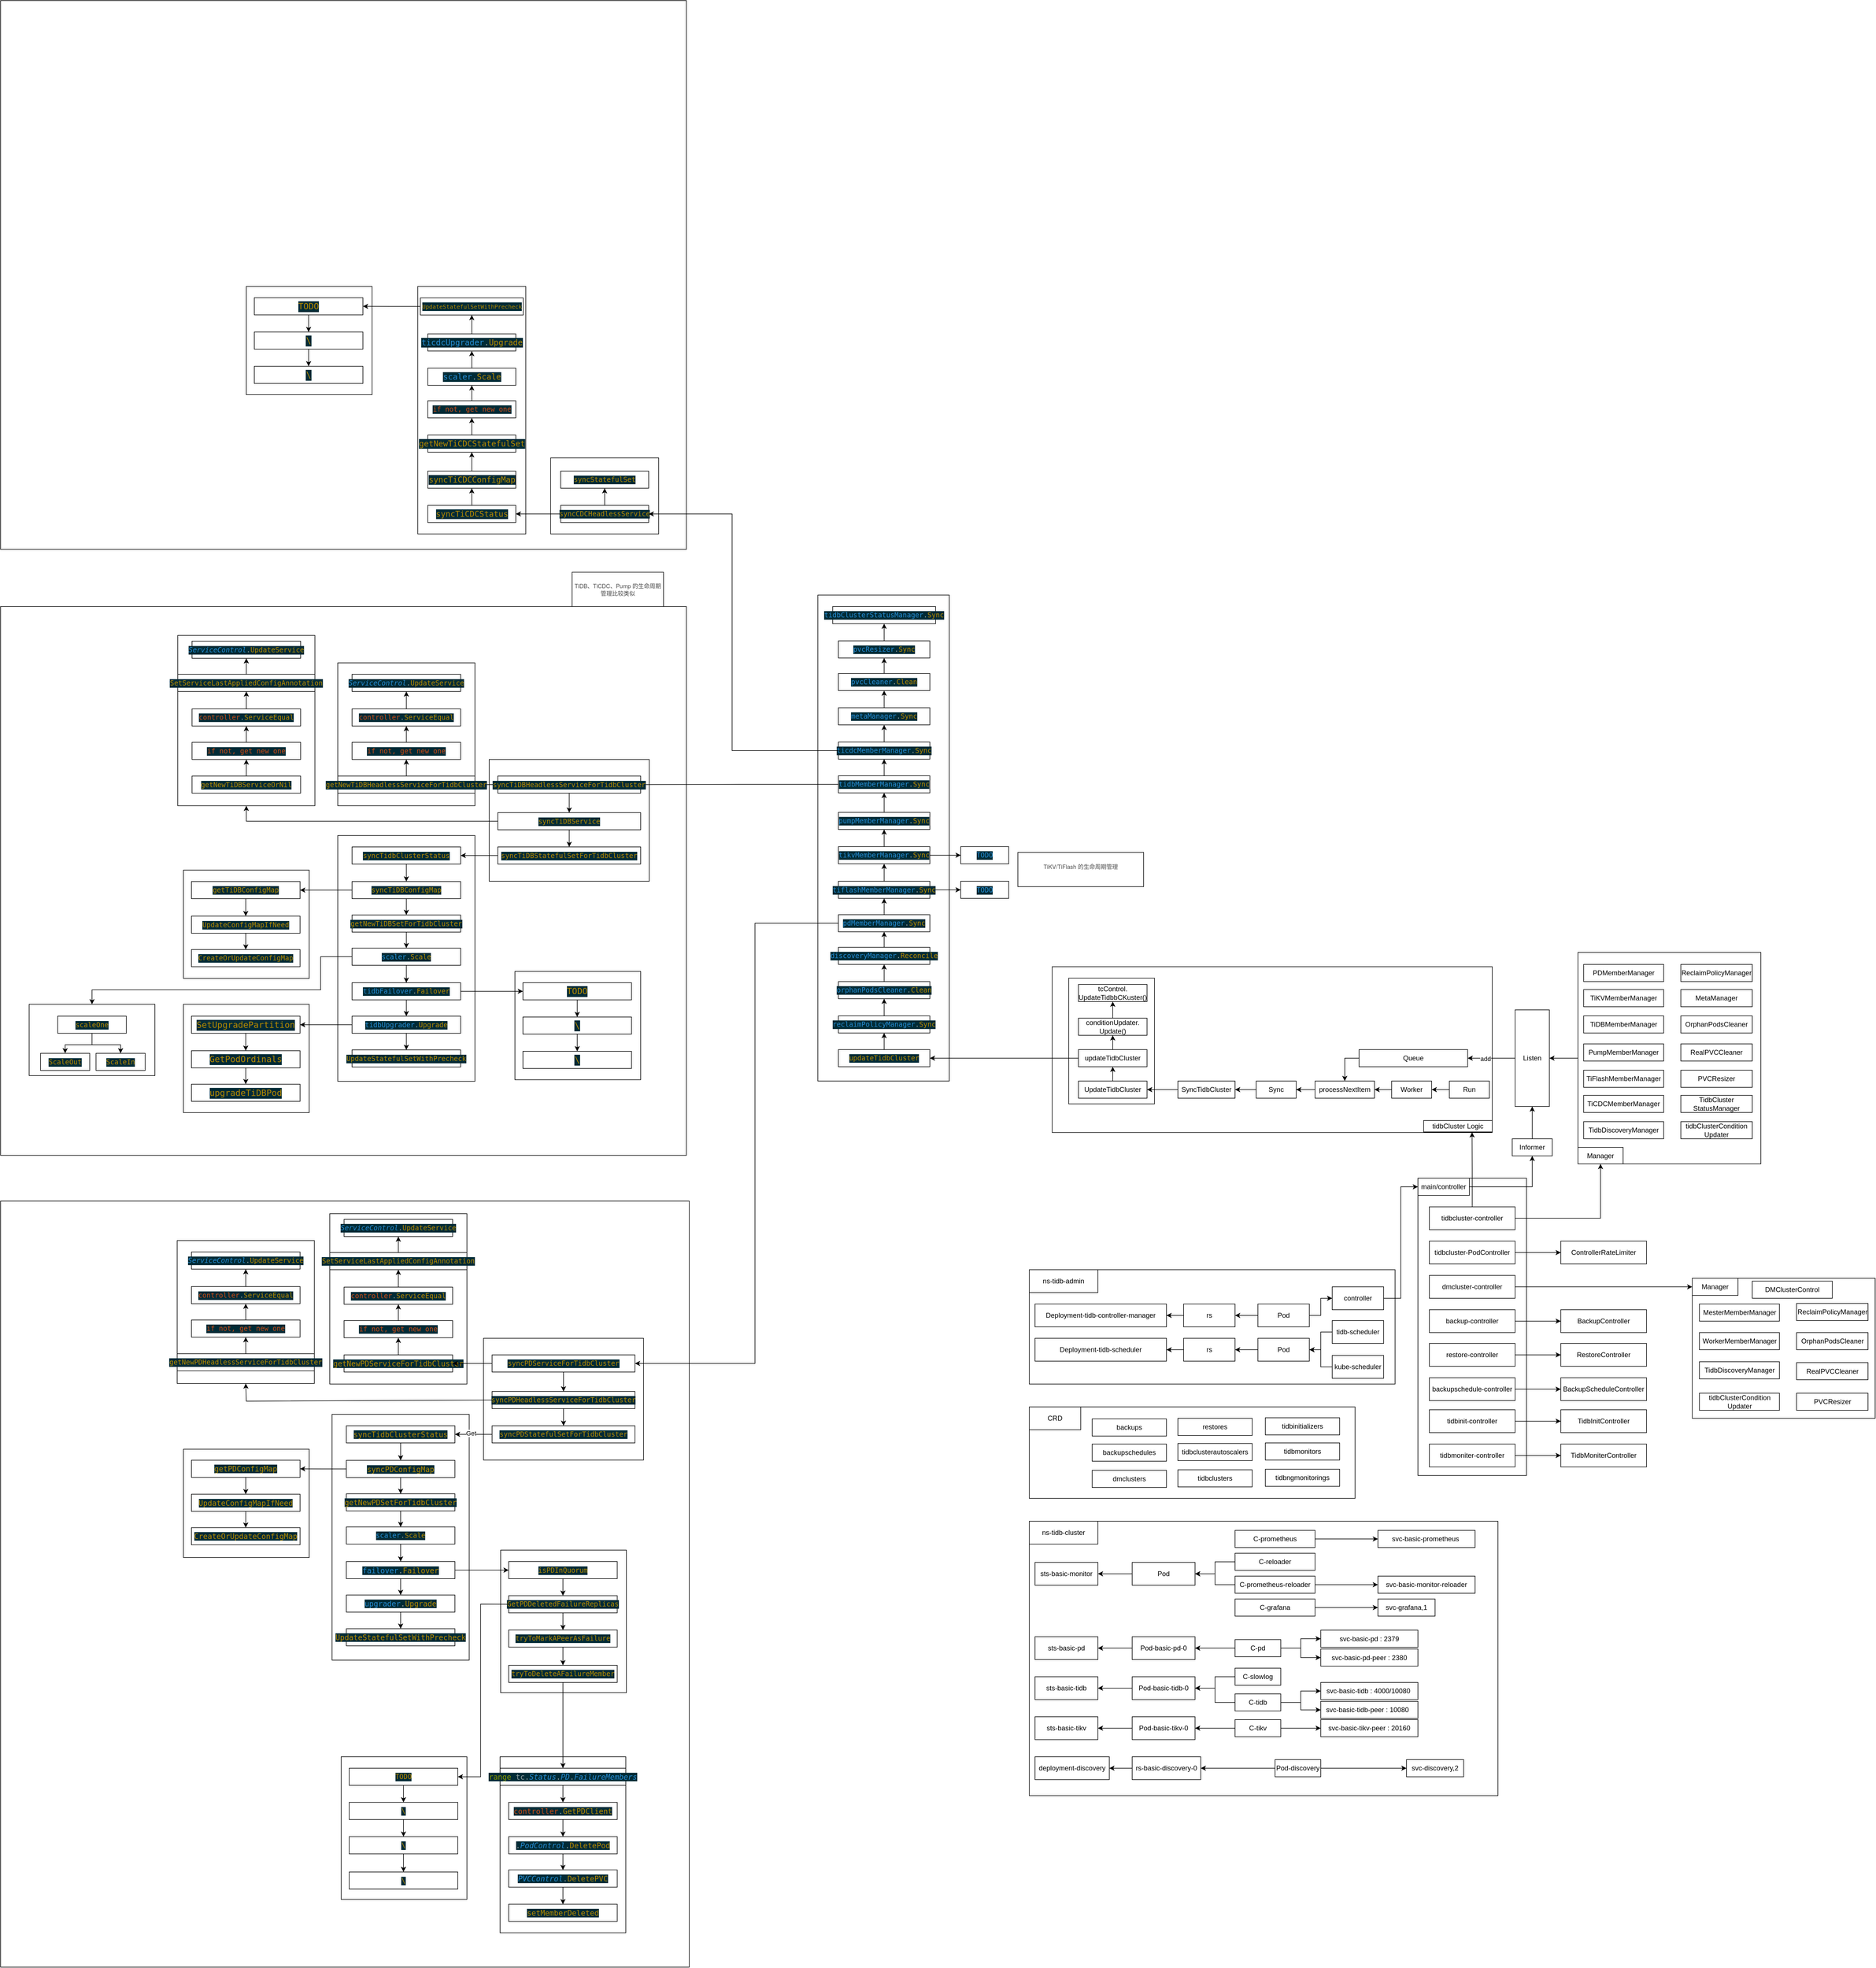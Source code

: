 <mxfile version="20.0.4" type="github">
  <diagram id="rz5cIA5b1l4qNYe9dCqo" name="Page-1">
    <mxGraphModel dx="3205" dy="3922" grid="1" gridSize="10" guides="1" tooltips="1" connect="1" arrows="1" fold="1" page="1" pageScale="1" pageWidth="827" pageHeight="1169" math="0" shadow="0">
      <root>
        <mxCell id="0" />
        <mxCell id="1" parent="0" />
        <mxCell id="tvPWcHi6dnEZ9VHkbeIm-130" value="" style="rounded=0;whiteSpace=wrap;html=1;" vertex="1" parent="1">
          <mxGeometry x="-1600" y="-920" width="1200" height="960" as="geometry" />
        </mxCell>
        <mxCell id="ilr_awGDw5iTVnyFRp0X-126" value="" style="rounded=0;whiteSpace=wrap;html=1;" parent="1" vertex="1">
          <mxGeometry x="1360" y="255" width="320" height="245" as="geometry" />
        </mxCell>
        <mxCell id="BIOKLisLASq-79mArVu9-1" value="" style="rounded=0;whiteSpace=wrap;html=1;" parent="1" vertex="1">
          <mxGeometry x="200" y="240" width="640" height="200" as="geometry" />
        </mxCell>
        <mxCell id="ilr_awGDw5iTVnyFRp0X-2" value="ns-tidb-admin" style="rounded=0;whiteSpace=wrap;html=1;" parent="1" vertex="1">
          <mxGeometry x="200" y="240" width="120" height="40" as="geometry" />
        </mxCell>
        <mxCell id="ilr_awGDw5iTVnyFRp0X-3" value="" style="rounded=0;whiteSpace=wrap;html=1;" parent="1" vertex="1">
          <mxGeometry x="200" y="680" width="820" height="480" as="geometry" />
        </mxCell>
        <mxCell id="ilr_awGDw5iTVnyFRp0X-4" value="ns-tidb-cluster" style="rounded=0;whiteSpace=wrap;html=1;" parent="1" vertex="1">
          <mxGeometry x="200" y="680" width="120" height="40" as="geometry" />
        </mxCell>
        <mxCell id="ilr_awGDw5iTVnyFRp0X-5" value="Deployment-tidb-controller-manager" style="rounded=0;whiteSpace=wrap;html=1;" parent="1" vertex="1">
          <mxGeometry x="210" y="300" width="230" height="40" as="geometry" />
        </mxCell>
        <mxCell id="ilr_awGDw5iTVnyFRp0X-8" value="Deployment-tidb-scheduler" style="rounded=0;whiteSpace=wrap;html=1;" parent="1" vertex="1">
          <mxGeometry x="210" y="360" width="230" height="40" as="geometry" />
        </mxCell>
        <mxCell id="ilr_awGDw5iTVnyFRp0X-80" value="" style="edgeStyle=orthogonalEdgeStyle;rounded=0;orthogonalLoop=1;jettySize=auto;html=1;" parent="1" source="ilr_awGDw5iTVnyFRp0X-9" target="ilr_awGDw5iTVnyFRp0X-5" edge="1">
          <mxGeometry relative="1" as="geometry" />
        </mxCell>
        <mxCell id="ilr_awGDw5iTVnyFRp0X-9" value="rs" style="rounded=0;whiteSpace=wrap;html=1;" parent="1" vertex="1">
          <mxGeometry x="470" y="300" width="90" height="40" as="geometry" />
        </mxCell>
        <mxCell id="ilr_awGDw5iTVnyFRp0X-81" value="" style="edgeStyle=orthogonalEdgeStyle;rounded=0;orthogonalLoop=1;jettySize=auto;html=1;" parent="1" source="ilr_awGDw5iTVnyFRp0X-10" target="ilr_awGDw5iTVnyFRp0X-8" edge="1">
          <mxGeometry relative="1" as="geometry" />
        </mxCell>
        <mxCell id="ilr_awGDw5iTVnyFRp0X-10" value="rs" style="rounded=0;whiteSpace=wrap;html=1;" parent="1" vertex="1">
          <mxGeometry x="470" y="360" width="90" height="40" as="geometry" />
        </mxCell>
        <mxCell id="ilr_awGDw5iTVnyFRp0X-83" value="" style="edgeStyle=orthogonalEdgeStyle;rounded=0;orthogonalLoop=1;jettySize=auto;html=1;" parent="1" source="ilr_awGDw5iTVnyFRp0X-13" target="ilr_awGDw5iTVnyFRp0X-10" edge="1">
          <mxGeometry relative="1" as="geometry" />
        </mxCell>
        <mxCell id="ilr_awGDw5iTVnyFRp0X-13" value="Pod" style="rounded=0;whiteSpace=wrap;html=1;" parent="1" vertex="1">
          <mxGeometry x="600" y="360" width="90" height="40" as="geometry" />
        </mxCell>
        <mxCell id="ilr_awGDw5iTVnyFRp0X-82" value="" style="edgeStyle=orthogonalEdgeStyle;rounded=0;orthogonalLoop=1;jettySize=auto;html=1;" parent="1" source="ilr_awGDw5iTVnyFRp0X-14" target="ilr_awGDw5iTVnyFRp0X-9" edge="1">
          <mxGeometry relative="1" as="geometry" />
        </mxCell>
        <mxCell id="ilr_awGDw5iTVnyFRp0X-99" value="" style="edgeStyle=orthogonalEdgeStyle;rounded=0;orthogonalLoop=1;jettySize=auto;html=1;" parent="1" source="ilr_awGDw5iTVnyFRp0X-14" target="ilr_awGDw5iTVnyFRp0X-98" edge="1">
          <mxGeometry relative="1" as="geometry" />
        </mxCell>
        <mxCell id="ilr_awGDw5iTVnyFRp0X-14" value="Pod" style="rounded=0;whiteSpace=wrap;html=1;" parent="1" vertex="1">
          <mxGeometry x="600" y="300" width="90" height="40" as="geometry" />
        </mxCell>
        <mxCell id="ilr_awGDw5iTVnyFRp0X-84" value="" style="edgeStyle=orthogonalEdgeStyle;rounded=0;orthogonalLoop=1;jettySize=auto;html=1;entryX=1;entryY=0.5;entryDx=0;entryDy=0;" parent="1" source="ilr_awGDw5iTVnyFRp0X-17" target="ilr_awGDw5iTVnyFRp0X-13" edge="1">
          <mxGeometry relative="1" as="geometry" />
        </mxCell>
        <mxCell id="ilr_awGDw5iTVnyFRp0X-17" value="tidb-scheduler" style="rounded=0;whiteSpace=wrap;html=1;" parent="1" vertex="1">
          <mxGeometry x="730" y="329" width="90" height="40" as="geometry" />
        </mxCell>
        <mxCell id="ilr_awGDw5iTVnyFRp0X-85" value="" style="edgeStyle=orthogonalEdgeStyle;rounded=0;orthogonalLoop=1;jettySize=auto;html=1;" parent="1" source="ilr_awGDw5iTVnyFRp0X-18" target="ilr_awGDw5iTVnyFRp0X-13" edge="1">
          <mxGeometry relative="1" as="geometry" />
        </mxCell>
        <mxCell id="ilr_awGDw5iTVnyFRp0X-18" value="kube-scheduler" style="rounded=0;whiteSpace=wrap;html=1;" parent="1" vertex="1">
          <mxGeometry x="730" y="390" width="90" height="40" as="geometry" />
        </mxCell>
        <mxCell id="ilr_awGDw5iTVnyFRp0X-22" value="sts-basic-monitor" style="rounded=0;whiteSpace=wrap;html=1;" parent="1" vertex="1">
          <mxGeometry x="210" y="752" width="110" height="40" as="geometry" />
        </mxCell>
        <mxCell id="ilr_awGDw5iTVnyFRp0X-23" value="sts-basic-pd" style="rounded=0;whiteSpace=wrap;html=1;" parent="1" vertex="1">
          <mxGeometry x="210" y="882" width="110" height="40" as="geometry" />
        </mxCell>
        <mxCell id="ilr_awGDw5iTVnyFRp0X-24" value="sts-basic-tidb" style="rounded=0;whiteSpace=wrap;html=1;" parent="1" vertex="1">
          <mxGeometry x="210" y="952" width="110" height="40" as="geometry" />
        </mxCell>
        <mxCell id="ilr_awGDw5iTVnyFRp0X-25" value="sts-basic-tikv" style="rounded=0;whiteSpace=wrap;html=1;" parent="1" vertex="1">
          <mxGeometry x="210" y="1022" width="110" height="40" as="geometry" />
        </mxCell>
        <mxCell id="ilr_awGDw5iTVnyFRp0X-26" value="deployment-discovery" style="rounded=0;whiteSpace=wrap;html=1;" parent="1" vertex="1">
          <mxGeometry x="210" y="1092" width="130" height="40" as="geometry" />
        </mxCell>
        <mxCell id="ilr_awGDw5iTVnyFRp0X-51" value="" style="edgeStyle=orthogonalEdgeStyle;rounded=0;orthogonalLoop=1;jettySize=auto;html=1;" parent="1" source="ilr_awGDw5iTVnyFRp0X-27" target="ilr_awGDw5iTVnyFRp0X-22" edge="1">
          <mxGeometry relative="1" as="geometry" />
        </mxCell>
        <mxCell id="ilr_awGDw5iTVnyFRp0X-27" value="Pod" style="rounded=0;whiteSpace=wrap;html=1;" parent="1" vertex="1">
          <mxGeometry x="380" y="752" width="110" height="40" as="geometry" />
        </mxCell>
        <mxCell id="ilr_awGDw5iTVnyFRp0X-52" value="" style="edgeStyle=orthogonalEdgeStyle;rounded=0;orthogonalLoop=1;jettySize=auto;html=1;" parent="1" source="ilr_awGDw5iTVnyFRp0X-28" target="ilr_awGDw5iTVnyFRp0X-23" edge="1">
          <mxGeometry relative="1" as="geometry" />
        </mxCell>
        <mxCell id="ilr_awGDw5iTVnyFRp0X-28" value="Pod-basic-pd-0" style="rounded=0;whiteSpace=wrap;html=1;" parent="1" vertex="1">
          <mxGeometry x="380" y="882" width="110" height="40" as="geometry" />
        </mxCell>
        <mxCell id="ilr_awGDw5iTVnyFRp0X-53" value="" style="edgeStyle=orthogonalEdgeStyle;rounded=0;orthogonalLoop=1;jettySize=auto;html=1;" parent="1" source="ilr_awGDw5iTVnyFRp0X-29" target="ilr_awGDw5iTVnyFRp0X-24" edge="1">
          <mxGeometry relative="1" as="geometry" />
        </mxCell>
        <mxCell id="ilr_awGDw5iTVnyFRp0X-29" value="Pod-basic-tidb-0" style="rounded=0;whiteSpace=wrap;html=1;" parent="1" vertex="1">
          <mxGeometry x="380" y="952" width="110" height="40" as="geometry" />
        </mxCell>
        <mxCell id="ilr_awGDw5iTVnyFRp0X-54" value="" style="edgeStyle=orthogonalEdgeStyle;rounded=0;orthogonalLoop=1;jettySize=auto;html=1;" parent="1" source="ilr_awGDw5iTVnyFRp0X-30" target="ilr_awGDw5iTVnyFRp0X-25" edge="1">
          <mxGeometry relative="1" as="geometry" />
        </mxCell>
        <mxCell id="ilr_awGDw5iTVnyFRp0X-30" value="Pod-basic-tikv-0" style="rounded=0;whiteSpace=wrap;html=1;" parent="1" vertex="1">
          <mxGeometry x="380" y="1022" width="110" height="40" as="geometry" />
        </mxCell>
        <mxCell id="ilr_awGDw5iTVnyFRp0X-72" value="" style="edgeStyle=orthogonalEdgeStyle;rounded=0;orthogonalLoop=1;jettySize=auto;html=1;" parent="1" source="ilr_awGDw5iTVnyFRp0X-32" target="ilr_awGDw5iTVnyFRp0X-70" edge="1">
          <mxGeometry relative="1" as="geometry" />
        </mxCell>
        <mxCell id="ilr_awGDw5iTVnyFRp0X-32" value="C-prometheus" style="rounded=0;whiteSpace=wrap;html=1;" parent="1" vertex="1">
          <mxGeometry x="560" y="696" width="140" height="30" as="geometry" />
        </mxCell>
        <mxCell id="ilr_awGDw5iTVnyFRp0X-39" value="" style="edgeStyle=orthogonalEdgeStyle;rounded=0;orthogonalLoop=1;jettySize=auto;html=1;" parent="1" source="ilr_awGDw5iTVnyFRp0X-35" target="ilr_awGDw5iTVnyFRp0X-27" edge="1">
          <mxGeometry relative="1" as="geometry" />
        </mxCell>
        <mxCell id="ilr_awGDw5iTVnyFRp0X-35" value="C-reloader" style="rounded=0;whiteSpace=wrap;html=1;" parent="1" vertex="1">
          <mxGeometry x="560" y="736" width="140" height="30" as="geometry" />
        </mxCell>
        <mxCell id="ilr_awGDw5iTVnyFRp0X-38" value="" style="edgeStyle=orthogonalEdgeStyle;rounded=0;orthogonalLoop=1;jettySize=auto;html=1;" parent="1" source="ilr_awGDw5iTVnyFRp0X-36" target="ilr_awGDw5iTVnyFRp0X-27" edge="1">
          <mxGeometry relative="1" as="geometry" />
        </mxCell>
        <mxCell id="ilr_awGDw5iTVnyFRp0X-67" value="" style="edgeStyle=orthogonalEdgeStyle;rounded=0;orthogonalLoop=1;jettySize=auto;html=1;" parent="1" source="ilr_awGDw5iTVnyFRp0X-36" target="ilr_awGDw5iTVnyFRp0X-64" edge="1">
          <mxGeometry relative="1" as="geometry" />
        </mxCell>
        <mxCell id="ilr_awGDw5iTVnyFRp0X-36" value="C-prometheus-reloader" style="rounded=0;whiteSpace=wrap;html=1;" parent="1" vertex="1">
          <mxGeometry x="560" y="776" width="140" height="30" as="geometry" />
        </mxCell>
        <mxCell id="ilr_awGDw5iTVnyFRp0X-62" value="" style="edgeStyle=orthogonalEdgeStyle;rounded=0;orthogonalLoop=1;jettySize=auto;html=1;" parent="1" source="ilr_awGDw5iTVnyFRp0X-37" target="ilr_awGDw5iTVnyFRp0X-61" edge="1">
          <mxGeometry relative="1" as="geometry" />
        </mxCell>
        <mxCell id="ilr_awGDw5iTVnyFRp0X-37" value="C-grafana" style="rounded=0;whiteSpace=wrap;html=1;" parent="1" vertex="1">
          <mxGeometry x="560" y="816" width="140" height="30" as="geometry" />
        </mxCell>
        <mxCell id="ilr_awGDw5iTVnyFRp0X-43" value="" style="edgeStyle=orthogonalEdgeStyle;rounded=0;orthogonalLoop=1;jettySize=auto;html=1;" parent="1" source="ilr_awGDw5iTVnyFRp0X-41" target="ilr_awGDw5iTVnyFRp0X-29" edge="1">
          <mxGeometry relative="1" as="geometry" />
        </mxCell>
        <mxCell id="ilr_awGDw5iTVnyFRp0X-41" value="C-slowlog" style="rounded=0;whiteSpace=wrap;html=1;" parent="1" vertex="1">
          <mxGeometry x="560" y="937" width="80" height="30" as="geometry" />
        </mxCell>
        <mxCell id="ilr_awGDw5iTVnyFRp0X-46" value="" style="edgeStyle=orthogonalEdgeStyle;rounded=0;orthogonalLoop=1;jettySize=auto;html=1;" parent="1" source="ilr_awGDw5iTVnyFRp0X-42" target="ilr_awGDw5iTVnyFRp0X-29" edge="1">
          <mxGeometry relative="1" as="geometry" />
        </mxCell>
        <mxCell id="ilr_awGDw5iTVnyFRp0X-75" value="" style="edgeStyle=orthogonalEdgeStyle;rounded=0;orthogonalLoop=1;jettySize=auto;html=1;" parent="1" source="ilr_awGDw5iTVnyFRp0X-42" target="ilr_awGDw5iTVnyFRp0X-68" edge="1">
          <mxGeometry relative="1" as="geometry" />
        </mxCell>
        <mxCell id="ilr_awGDw5iTVnyFRp0X-42" value="C-tidb" style="rounded=0;whiteSpace=wrap;html=1;" parent="1" vertex="1">
          <mxGeometry x="560" y="982" width="80" height="30" as="geometry" />
        </mxCell>
        <mxCell id="ilr_awGDw5iTVnyFRp0X-48" value="" style="edgeStyle=orthogonalEdgeStyle;rounded=0;orthogonalLoop=1;jettySize=auto;html=1;" parent="1" source="ilr_awGDw5iTVnyFRp0X-47" target="ilr_awGDw5iTVnyFRp0X-28" edge="1">
          <mxGeometry relative="1" as="geometry" />
        </mxCell>
        <mxCell id="ilr_awGDw5iTVnyFRp0X-73" value="" style="edgeStyle=orthogonalEdgeStyle;rounded=0;orthogonalLoop=1;jettySize=auto;html=1;entryX=0;entryY=0.5;entryDx=0;entryDy=0;" parent="1" source="ilr_awGDw5iTVnyFRp0X-47" target="ilr_awGDw5iTVnyFRp0X-65" edge="1">
          <mxGeometry relative="1" as="geometry" />
        </mxCell>
        <mxCell id="ilr_awGDw5iTVnyFRp0X-47" value="C-pd" style="rounded=0;whiteSpace=wrap;html=1;" parent="1" vertex="1">
          <mxGeometry x="560" y="887" width="80" height="30" as="geometry" />
        </mxCell>
        <mxCell id="ilr_awGDw5iTVnyFRp0X-50" value="" style="edgeStyle=orthogonalEdgeStyle;rounded=0;orthogonalLoop=1;jettySize=auto;html=1;" parent="1" source="ilr_awGDw5iTVnyFRp0X-49" target="ilr_awGDw5iTVnyFRp0X-30" edge="1">
          <mxGeometry relative="1" as="geometry" />
        </mxCell>
        <mxCell id="ilr_awGDw5iTVnyFRp0X-78" value="" style="edgeStyle=orthogonalEdgeStyle;rounded=0;orthogonalLoop=1;jettySize=auto;html=1;" parent="1" source="ilr_awGDw5iTVnyFRp0X-49" target="ilr_awGDw5iTVnyFRp0X-71" edge="1">
          <mxGeometry relative="1" as="geometry" />
        </mxCell>
        <mxCell id="ilr_awGDw5iTVnyFRp0X-49" value="C-tikv" style="rounded=0;whiteSpace=wrap;html=1;" parent="1" vertex="1">
          <mxGeometry x="560" y="1027" width="80" height="30" as="geometry" />
        </mxCell>
        <mxCell id="ilr_awGDw5iTVnyFRp0X-56" value="" style="edgeStyle=orthogonalEdgeStyle;rounded=0;orthogonalLoop=1;jettySize=auto;html=1;" parent="1" source="ilr_awGDw5iTVnyFRp0X-55" target="ilr_awGDw5iTVnyFRp0X-26" edge="1">
          <mxGeometry relative="1" as="geometry" />
        </mxCell>
        <mxCell id="ilr_awGDw5iTVnyFRp0X-55" value="rs-basic-discovery-0" style="rounded=0;whiteSpace=wrap;html=1;" parent="1" vertex="1">
          <mxGeometry x="380" y="1092" width="120" height="40" as="geometry" />
        </mxCell>
        <mxCell id="ilr_awGDw5iTVnyFRp0X-58" value="" style="edgeStyle=orthogonalEdgeStyle;rounded=0;orthogonalLoop=1;jettySize=auto;html=1;" parent="1" source="ilr_awGDw5iTVnyFRp0X-57" target="ilr_awGDw5iTVnyFRp0X-55" edge="1">
          <mxGeometry relative="1" as="geometry" />
        </mxCell>
        <mxCell id="ilr_awGDw5iTVnyFRp0X-60" value="" style="edgeStyle=orthogonalEdgeStyle;rounded=0;orthogonalLoop=1;jettySize=auto;html=1;" parent="1" source="ilr_awGDw5iTVnyFRp0X-57" target="ilr_awGDw5iTVnyFRp0X-59" edge="1">
          <mxGeometry relative="1" as="geometry" />
        </mxCell>
        <mxCell id="ilr_awGDw5iTVnyFRp0X-57" value="Pod-discovery" style="rounded=0;whiteSpace=wrap;html=1;" parent="1" vertex="1">
          <mxGeometry x="630" y="1097" width="80" height="30" as="geometry" />
        </mxCell>
        <mxCell id="ilr_awGDw5iTVnyFRp0X-59" value="svc-discovery,2" style="rounded=0;whiteSpace=wrap;html=1;" parent="1" vertex="1">
          <mxGeometry x="860" y="1097" width="100" height="30" as="geometry" />
        </mxCell>
        <mxCell id="ilr_awGDw5iTVnyFRp0X-61" value="svc-grafana,1" style="rounded=0;whiteSpace=wrap;html=1;" parent="1" vertex="1">
          <mxGeometry x="810" y="816" width="100" height="30" as="geometry" />
        </mxCell>
        <mxCell id="ilr_awGDw5iTVnyFRp0X-64" value="svc-basic-monitor-reloader" style="rounded=0;whiteSpace=wrap;html=1;" parent="1" vertex="1">
          <mxGeometry x="810" y="776" width="170" height="30" as="geometry" />
        </mxCell>
        <mxCell id="ilr_awGDw5iTVnyFRp0X-65" value="svc-basic-pd : 2379" style="rounded=0;whiteSpace=wrap;html=1;" parent="1" vertex="1">
          <mxGeometry x="710" y="870.5" width="170" height="30" as="geometry" />
        </mxCell>
        <mxCell id="ilr_awGDw5iTVnyFRp0X-66" value="svc-basic-pd-peer : 2380" style="rounded=0;whiteSpace=wrap;html=1;" parent="1" vertex="1">
          <mxGeometry x="710" y="903.5" width="170" height="30" as="geometry" />
        </mxCell>
        <mxCell id="ilr_awGDw5iTVnyFRp0X-68" value="svc-basic-tidb : 4000/10080&amp;nbsp;" style="rounded=0;whiteSpace=wrap;html=1;" parent="1" vertex="1">
          <mxGeometry x="710" y="962" width="170" height="30" as="geometry" />
        </mxCell>
        <mxCell id="ilr_awGDw5iTVnyFRp0X-69" value="svc-basic-tidb-peer : 10080&amp;nbsp;&amp;nbsp;" style="rounded=0;whiteSpace=wrap;html=1;" parent="1" vertex="1">
          <mxGeometry x="710" y="995" width="170" height="30" as="geometry" />
        </mxCell>
        <mxCell id="ilr_awGDw5iTVnyFRp0X-70" value="svc-basic-prometheus&amp;nbsp;" style="rounded=0;whiteSpace=wrap;html=1;" parent="1" vertex="1">
          <mxGeometry x="810" y="696" width="170" height="30" as="geometry" />
        </mxCell>
        <mxCell id="ilr_awGDw5iTVnyFRp0X-71" value="svc-basic-tikv-peer : 20160" style="rounded=0;whiteSpace=wrap;html=1;" parent="1" vertex="1">
          <mxGeometry x="710" y="1027" width="170" height="30" as="geometry" />
        </mxCell>
        <mxCell id="ilr_awGDw5iTVnyFRp0X-74" value="" style="edgeStyle=orthogonalEdgeStyle;rounded=0;orthogonalLoop=1;jettySize=auto;html=1;entryX=0;entryY=0.5;entryDx=0;entryDy=0;exitX=1;exitY=0.5;exitDx=0;exitDy=0;" parent="1" source="ilr_awGDw5iTVnyFRp0X-47" target="ilr_awGDw5iTVnyFRp0X-66" edge="1">
          <mxGeometry relative="1" as="geometry">
            <mxPoint x="650" y="912.037" as="sourcePoint" />
            <mxPoint x="720" y="895.5" as="targetPoint" />
          </mxGeometry>
        </mxCell>
        <mxCell id="ilr_awGDw5iTVnyFRp0X-77" value="" style="edgeStyle=orthogonalEdgeStyle;rounded=0;orthogonalLoop=1;jettySize=auto;html=1;exitX=1;exitY=0.5;exitDx=0;exitDy=0;entryX=0;entryY=0.5;entryDx=0;entryDy=0;" parent="1" source="ilr_awGDw5iTVnyFRp0X-42" target="ilr_awGDw5iTVnyFRp0X-69" edge="1">
          <mxGeometry relative="1" as="geometry">
            <mxPoint x="650" y="1007" as="sourcePoint" />
            <mxPoint x="720" y="977" as="targetPoint" />
          </mxGeometry>
        </mxCell>
        <mxCell id="ilr_awGDw5iTVnyFRp0X-86" value="" style="rounded=0;whiteSpace=wrap;html=1;" parent="1" vertex="1">
          <mxGeometry x="880" y="80" width="190" height="520" as="geometry" />
        </mxCell>
        <mxCell id="ilr_awGDw5iTVnyFRp0X-87" value="main/controller" style="rounded=0;whiteSpace=wrap;html=1;" parent="1" vertex="1">
          <mxGeometry x="880" y="80" width="90" height="30" as="geometry" />
        </mxCell>
        <mxCell id="ilr_awGDw5iTVnyFRp0X-121" value="" style="edgeStyle=orthogonalEdgeStyle;rounded=0;orthogonalLoop=1;jettySize=auto;html=1;" parent="1" source="ilr_awGDw5iTVnyFRp0X-89" target="ilr_awGDw5iTVnyFRp0X-102" edge="1">
          <mxGeometry relative="1" as="geometry" />
        </mxCell>
        <mxCell id="ilr_awGDw5iTVnyFRp0X-185" value="" style="edgeStyle=orthogonalEdgeStyle;rounded=0;orthogonalLoop=1;jettySize=auto;html=1;entryX=0.706;entryY=1.033;entryDx=0;entryDy=0;entryPerimeter=0;" parent="1" source="ilr_awGDw5iTVnyFRp0X-89" target="ilr_awGDw5iTVnyFRp0X-184" edge="1">
          <mxGeometry relative="1" as="geometry" />
        </mxCell>
        <mxCell id="ilr_awGDw5iTVnyFRp0X-89" value="tidbcluster-controller" style="rounded=0;whiteSpace=wrap;html=1;" parent="1" vertex="1">
          <mxGeometry x="900" y="130" width="150" height="40" as="geometry" />
        </mxCell>
        <mxCell id="ilr_awGDw5iTVnyFRp0X-123" value="" style="edgeStyle=orthogonalEdgeStyle;rounded=0;orthogonalLoop=1;jettySize=auto;html=1;" parent="1" source="ilr_awGDw5iTVnyFRp0X-90" target="ilr_awGDw5iTVnyFRp0X-122" edge="1">
          <mxGeometry relative="1" as="geometry" />
        </mxCell>
        <mxCell id="ilr_awGDw5iTVnyFRp0X-90" value="tidbcluster-PodController" style="rounded=0;whiteSpace=wrap;html=1;" parent="1" vertex="1">
          <mxGeometry x="900" y="190" width="150" height="40" as="geometry" />
        </mxCell>
        <mxCell id="ilr_awGDw5iTVnyFRp0X-125" value="" style="edgeStyle=orthogonalEdgeStyle;rounded=0;orthogonalLoop=1;jettySize=auto;html=1;" parent="1" source="ilr_awGDw5iTVnyFRp0X-91" target="ilr_awGDw5iTVnyFRp0X-124" edge="1">
          <mxGeometry relative="1" as="geometry" />
        </mxCell>
        <mxCell id="ilr_awGDw5iTVnyFRp0X-91" value="dmcluster-controller" style="rounded=0;whiteSpace=wrap;html=1;" parent="1" vertex="1">
          <mxGeometry x="900" y="250" width="150" height="40" as="geometry" />
        </mxCell>
        <mxCell id="ilr_awGDw5iTVnyFRp0X-161" value="" style="edgeStyle=orthogonalEdgeStyle;rounded=0;orthogonalLoop=1;jettySize=auto;html=1;" parent="1" source="ilr_awGDw5iTVnyFRp0X-92" target="ilr_awGDw5iTVnyFRp0X-160" edge="1">
          <mxGeometry relative="1" as="geometry" />
        </mxCell>
        <mxCell id="ilr_awGDw5iTVnyFRp0X-92" value="backup-controller" style="rounded=0;whiteSpace=wrap;html=1;" parent="1" vertex="1">
          <mxGeometry x="900" y="310" width="150" height="40" as="geometry" />
        </mxCell>
        <mxCell id="ilr_awGDw5iTVnyFRp0X-164" value="" style="edgeStyle=orthogonalEdgeStyle;rounded=0;orthogonalLoop=1;jettySize=auto;html=1;" parent="1" source="ilr_awGDw5iTVnyFRp0X-93" target="ilr_awGDw5iTVnyFRp0X-163" edge="1">
          <mxGeometry relative="1" as="geometry" />
        </mxCell>
        <mxCell id="ilr_awGDw5iTVnyFRp0X-93" value="restore-controller" style="rounded=0;whiteSpace=wrap;html=1;" parent="1" vertex="1">
          <mxGeometry x="900" y="369" width="150" height="40" as="geometry" />
        </mxCell>
        <mxCell id="ilr_awGDw5iTVnyFRp0X-166" value="" style="edgeStyle=orthogonalEdgeStyle;rounded=0;orthogonalLoop=1;jettySize=auto;html=1;" parent="1" source="ilr_awGDw5iTVnyFRp0X-94" target="ilr_awGDw5iTVnyFRp0X-165" edge="1">
          <mxGeometry relative="1" as="geometry" />
        </mxCell>
        <mxCell id="ilr_awGDw5iTVnyFRp0X-94" value="backupschedule-controller" style="rounded=0;whiteSpace=wrap;html=1;" parent="1" vertex="1">
          <mxGeometry x="900" y="429" width="150" height="40" as="geometry" />
        </mxCell>
        <mxCell id="ilr_awGDw5iTVnyFRp0X-168" value="" style="edgeStyle=orthogonalEdgeStyle;rounded=0;orthogonalLoop=1;jettySize=auto;html=1;" parent="1" source="ilr_awGDw5iTVnyFRp0X-95" target="ilr_awGDw5iTVnyFRp0X-167" edge="1">
          <mxGeometry relative="1" as="geometry" />
        </mxCell>
        <mxCell id="ilr_awGDw5iTVnyFRp0X-95" value="tidbinit-controller" style="rounded=0;whiteSpace=wrap;html=1;" parent="1" vertex="1">
          <mxGeometry x="900" y="485" width="150" height="40" as="geometry" />
        </mxCell>
        <mxCell id="ilr_awGDw5iTVnyFRp0X-170" value="" style="edgeStyle=orthogonalEdgeStyle;rounded=0;orthogonalLoop=1;jettySize=auto;html=1;" parent="1" source="ilr_awGDw5iTVnyFRp0X-96" target="ilr_awGDw5iTVnyFRp0X-169" edge="1">
          <mxGeometry relative="1" as="geometry" />
        </mxCell>
        <mxCell id="ilr_awGDw5iTVnyFRp0X-96" value="tidbmoniter-controller" style="rounded=0;whiteSpace=wrap;html=1;" parent="1" vertex="1">
          <mxGeometry x="900" y="545" width="150" height="40" as="geometry" />
        </mxCell>
        <mxCell id="ilr_awGDw5iTVnyFRp0X-100" value="" style="edgeStyle=orthogonalEdgeStyle;rounded=0;orthogonalLoop=1;jettySize=auto;html=1;entryX=0;entryY=0.5;entryDx=0;entryDy=0;" parent="1" source="ilr_awGDw5iTVnyFRp0X-98" target="ilr_awGDw5iTVnyFRp0X-87" edge="1">
          <mxGeometry relative="1" as="geometry" />
        </mxCell>
        <mxCell id="ilr_awGDw5iTVnyFRp0X-98" value="controller" style="rounded=0;whiteSpace=wrap;html=1;" parent="1" vertex="1">
          <mxGeometry x="730" y="270" width="90" height="40" as="geometry" />
        </mxCell>
        <mxCell id="ilr_awGDw5iTVnyFRp0X-195" value="" style="edgeStyle=orthogonalEdgeStyle;rounded=0;orthogonalLoop=1;jettySize=auto;html=1;" parent="1" source="ilr_awGDw5iTVnyFRp0X-101" target="ilr_awGDw5iTVnyFRp0X-193" edge="1">
          <mxGeometry relative="1" as="geometry" />
        </mxCell>
        <mxCell id="ilr_awGDw5iTVnyFRp0X-101" value="" style="rounded=0;whiteSpace=wrap;html=1;" parent="1" vertex="1">
          <mxGeometry x="1160" y="-315" width="320" height="370" as="geometry" />
        </mxCell>
        <mxCell id="ilr_awGDw5iTVnyFRp0X-102" value="Manager" style="rounded=0;whiteSpace=wrap;html=1;" parent="1" vertex="1">
          <mxGeometry x="1160" y="26" width="79" height="29" as="geometry" />
        </mxCell>
        <mxCell id="ilr_awGDw5iTVnyFRp0X-103" value="PDMemberManager" style="rounded=0;whiteSpace=wrap;html=1;" parent="1" vertex="1">
          <mxGeometry x="1170" y="-294" width="140" height="30" as="geometry" />
        </mxCell>
        <mxCell id="ilr_awGDw5iTVnyFRp0X-104" value="TiKVMemberManager" style="rounded=0;whiteSpace=wrap;html=1;" parent="1" vertex="1">
          <mxGeometry x="1170" y="-250" width="140" height="30" as="geometry" />
        </mxCell>
        <mxCell id="ilr_awGDw5iTVnyFRp0X-105" value="TiDBMemberManager" style="rounded=0;whiteSpace=wrap;html=1;" parent="1" vertex="1">
          <mxGeometry x="1170" y="-204" width="140" height="30" as="geometry" />
        </mxCell>
        <mxCell id="ilr_awGDw5iTVnyFRp0X-106" value="ReclaimPolicyManager" style="rounded=0;whiteSpace=wrap;html=1;" parent="1" vertex="1">
          <mxGeometry x="1340" y="-294" width="125" height="30" as="geometry" />
        </mxCell>
        <mxCell id="ilr_awGDw5iTVnyFRp0X-107" value="MetaManager" style="rounded=0;whiteSpace=wrap;html=1;" parent="1" vertex="1">
          <mxGeometry x="1340" y="-250" width="125" height="30" as="geometry" />
        </mxCell>
        <mxCell id="ilr_awGDw5iTVnyFRp0X-108" value="OrphanPodsCleaner" style="rounded=0;whiteSpace=wrap;html=1;" parent="1" vertex="1">
          <mxGeometry x="1340" y="-204" width="125" height="30" as="geometry" />
        </mxCell>
        <mxCell id="ilr_awGDw5iTVnyFRp0X-109" value="PumpMemberManager" style="rounded=0;whiteSpace=wrap;html=1;" parent="1" vertex="1">
          <mxGeometry x="1170" y="-155" width="140" height="30" as="geometry" />
        </mxCell>
        <mxCell id="ilr_awGDw5iTVnyFRp0X-110" value="TiFlashMemberManager" style="rounded=0;whiteSpace=wrap;html=1;" parent="1" vertex="1">
          <mxGeometry x="1170" y="-109" width="140" height="30" as="geometry" />
        </mxCell>
        <mxCell id="ilr_awGDw5iTVnyFRp0X-111" value="RealPVCCleaner" style="rounded=0;whiteSpace=wrap;html=1;" parent="1" vertex="1">
          <mxGeometry x="1340" y="-155" width="125" height="30" as="geometry" />
        </mxCell>
        <mxCell id="ilr_awGDw5iTVnyFRp0X-112" value="PVCResizer" style="rounded=0;whiteSpace=wrap;html=1;" parent="1" vertex="1">
          <mxGeometry x="1340" y="-109" width="125" height="30" as="geometry" />
        </mxCell>
        <mxCell id="ilr_awGDw5iTVnyFRp0X-117" value="TiCDCMemberManager" style="rounded=0;whiteSpace=wrap;html=1;" parent="1" vertex="1">
          <mxGeometry x="1170" y="-65" width="140" height="30" as="geometry" />
        </mxCell>
        <mxCell id="ilr_awGDw5iTVnyFRp0X-118" value="TidbDiscoveryManager" style="rounded=0;whiteSpace=wrap;html=1;" parent="1" vertex="1">
          <mxGeometry x="1170" y="-19" width="140" height="30" as="geometry" />
        </mxCell>
        <mxCell id="ilr_awGDw5iTVnyFRp0X-119" value="TidbCluster&lt;br&gt;StatusManager" style="rounded=0;whiteSpace=wrap;html=1;" parent="1" vertex="1">
          <mxGeometry x="1340" y="-65" width="125" height="30" as="geometry" />
        </mxCell>
        <mxCell id="ilr_awGDw5iTVnyFRp0X-120" value="tidbClusterCondition&lt;br&gt;Updater" style="rounded=0;whiteSpace=wrap;html=1;" parent="1" vertex="1">
          <mxGeometry x="1340" y="-19" width="125" height="30" as="geometry" />
        </mxCell>
        <mxCell id="ilr_awGDw5iTVnyFRp0X-122" value="ControllerRateLimiter" style="rounded=0;whiteSpace=wrap;html=1;" parent="1" vertex="1">
          <mxGeometry x="1130" y="190" width="150" height="40" as="geometry" />
        </mxCell>
        <mxCell id="ilr_awGDw5iTVnyFRp0X-124" value="Manager" style="rounded=0;whiteSpace=wrap;html=1;" parent="1" vertex="1">
          <mxGeometry x="1360" y="255" width="80" height="30" as="geometry" />
        </mxCell>
        <mxCell id="ilr_awGDw5iTVnyFRp0X-128" value="MesterMemberManager" style="rounded=0;whiteSpace=wrap;html=1;" parent="1" vertex="1">
          <mxGeometry x="1372.5" y="300" width="140" height="30" as="geometry" />
        </mxCell>
        <mxCell id="ilr_awGDw5iTVnyFRp0X-129" value="WorkerMemberManager" style="rounded=0;whiteSpace=wrap;html=1;" parent="1" vertex="1">
          <mxGeometry x="1372.5" y="350" width="140" height="30" as="geometry" />
        </mxCell>
        <mxCell id="ilr_awGDw5iTVnyFRp0X-131" value="ReclaimPolicyManager" style="rounded=0;whiteSpace=wrap;html=1;" parent="1" vertex="1">
          <mxGeometry x="1542.5" y="299" width="125" height="30" as="geometry" />
        </mxCell>
        <mxCell id="ilr_awGDw5iTVnyFRp0X-133" value="OrphanPodsCleaner" style="rounded=0;whiteSpace=wrap;html=1;" parent="1" vertex="1">
          <mxGeometry x="1542.5" y="350" width="125" height="30" as="geometry" />
        </mxCell>
        <mxCell id="ilr_awGDw5iTVnyFRp0X-136" value="RealPVCCleaner" style="rounded=0;whiteSpace=wrap;html=1;" parent="1" vertex="1">
          <mxGeometry x="1542.5" y="402.5" width="125" height="30" as="geometry" />
        </mxCell>
        <mxCell id="ilr_awGDw5iTVnyFRp0X-137" value="PVCResizer" style="rounded=0;whiteSpace=wrap;html=1;" parent="1" vertex="1">
          <mxGeometry x="1542.5" y="456" width="125" height="30" as="geometry" />
        </mxCell>
        <mxCell id="ilr_awGDw5iTVnyFRp0X-139" value="TidbDiscoveryManager" style="rounded=0;whiteSpace=wrap;html=1;" parent="1" vertex="1">
          <mxGeometry x="1372.5" y="401" width="140" height="30" as="geometry" />
        </mxCell>
        <mxCell id="ilr_awGDw5iTVnyFRp0X-158" value="tidbClusterCondition&lt;br&gt;Updater" style="rounded=0;whiteSpace=wrap;html=1;" parent="1" vertex="1">
          <mxGeometry x="1372.5" y="456" width="140" height="30" as="geometry" />
        </mxCell>
        <mxCell id="ilr_awGDw5iTVnyFRp0X-159" value="DMClusterControl" style="rounded=0;whiteSpace=wrap;html=1;" parent="1" vertex="1">
          <mxGeometry x="1465" y="260" width="140" height="30" as="geometry" />
        </mxCell>
        <mxCell id="ilr_awGDw5iTVnyFRp0X-160" value="BackupController" style="rounded=0;whiteSpace=wrap;html=1;" parent="1" vertex="1">
          <mxGeometry x="1130" y="310" width="150" height="40" as="geometry" />
        </mxCell>
        <mxCell id="ilr_awGDw5iTVnyFRp0X-163" value="RestoreController" style="rounded=0;whiteSpace=wrap;html=1;" parent="1" vertex="1">
          <mxGeometry x="1130" y="369" width="150" height="40" as="geometry" />
        </mxCell>
        <mxCell id="ilr_awGDw5iTVnyFRp0X-165" value="BackupScheduleController" style="rounded=0;whiteSpace=wrap;html=1;" parent="1" vertex="1">
          <mxGeometry x="1130" y="429" width="150" height="40" as="geometry" />
        </mxCell>
        <mxCell id="ilr_awGDw5iTVnyFRp0X-167" value="TidbInitController" style="rounded=0;whiteSpace=wrap;html=1;" parent="1" vertex="1">
          <mxGeometry x="1130" y="485" width="150" height="40" as="geometry" />
        </mxCell>
        <mxCell id="ilr_awGDw5iTVnyFRp0X-169" value="TidbMoniterController" style="rounded=0;whiteSpace=wrap;html=1;" parent="1" vertex="1">
          <mxGeometry x="1130" y="545" width="150" height="40" as="geometry" />
        </mxCell>
        <mxCell id="ilr_awGDw5iTVnyFRp0X-171" value="" style="rounded=0;whiteSpace=wrap;html=1;" parent="1" vertex="1">
          <mxGeometry x="200" y="480" width="570" height="160" as="geometry" />
        </mxCell>
        <mxCell id="ilr_awGDw5iTVnyFRp0X-172" value="CRD" style="rounded=0;whiteSpace=wrap;html=1;" parent="1" vertex="1">
          <mxGeometry x="200" y="480" width="90" height="40" as="geometry" />
        </mxCell>
        <mxCell id="ilr_awGDw5iTVnyFRp0X-173" value="backups" style="rounded=0;whiteSpace=wrap;html=1;" parent="1" vertex="1">
          <mxGeometry x="310" y="501" width="130" height="30" as="geometry" />
        </mxCell>
        <mxCell id="ilr_awGDw5iTVnyFRp0X-174" value="backupschedules" style="rounded=0;whiteSpace=wrap;html=1;" parent="1" vertex="1">
          <mxGeometry x="310" y="545" width="130" height="30" as="geometry" />
        </mxCell>
        <mxCell id="ilr_awGDw5iTVnyFRp0X-175" value="dmclusters" style="rounded=0;whiteSpace=wrap;html=1;" parent="1" vertex="1">
          <mxGeometry x="310" y="591" width="130" height="30" as="geometry" />
        </mxCell>
        <mxCell id="ilr_awGDw5iTVnyFRp0X-176" value="restores" style="rounded=0;whiteSpace=wrap;html=1;" parent="1" vertex="1">
          <mxGeometry x="460" y="500" width="130" height="30" as="geometry" />
        </mxCell>
        <mxCell id="ilr_awGDw5iTVnyFRp0X-177" value="tidbclusterautoscalers" style="rounded=0;whiteSpace=wrap;html=1;" parent="1" vertex="1">
          <mxGeometry x="460" y="544" width="130" height="30" as="geometry" />
        </mxCell>
        <mxCell id="ilr_awGDw5iTVnyFRp0X-178" value="tidbclusters" style="rounded=0;whiteSpace=wrap;html=1;" parent="1" vertex="1">
          <mxGeometry x="460" y="590" width="130" height="30" as="geometry" />
        </mxCell>
        <mxCell id="ilr_awGDw5iTVnyFRp0X-179" value="tidbinitializers" style="rounded=0;whiteSpace=wrap;html=1;" parent="1" vertex="1">
          <mxGeometry x="613" y="499" width="130" height="30" as="geometry" />
        </mxCell>
        <mxCell id="ilr_awGDw5iTVnyFRp0X-180" value="tidbmonitors" style="rounded=0;whiteSpace=wrap;html=1;" parent="1" vertex="1">
          <mxGeometry x="613" y="543" width="130" height="30" as="geometry" />
        </mxCell>
        <mxCell id="ilr_awGDw5iTVnyFRp0X-181" value="tidbngmonitorings" style="rounded=0;whiteSpace=wrap;html=1;" parent="1" vertex="1">
          <mxGeometry x="613" y="589" width="130" height="30" as="geometry" />
        </mxCell>
        <mxCell id="ilr_awGDw5iTVnyFRp0X-182" value="" style="rounded=0;whiteSpace=wrap;html=1;" parent="1" vertex="1">
          <mxGeometry x="240" y="-290" width="770" height="290" as="geometry" />
        </mxCell>
        <mxCell id="ilr_awGDw5iTVnyFRp0X-184" value="tidbCluster Logic" style="rounded=0;whiteSpace=wrap;html=1;" parent="1" vertex="1">
          <mxGeometry x="890" y="-21" width="120" height="20" as="geometry" />
        </mxCell>
        <mxCell id="ilr_awGDw5iTVnyFRp0X-186" value="Queue" style="rounded=0;whiteSpace=wrap;html=1;" parent="1" vertex="1">
          <mxGeometry x="777" y="-145" width="190" height="30" as="geometry" />
        </mxCell>
        <mxCell id="ilr_awGDw5iTVnyFRp0X-191" value="" style="edgeStyle=orthogonalEdgeStyle;rounded=0;orthogonalLoop=1;jettySize=auto;html=1;" parent="1" source="ilr_awGDw5iTVnyFRp0X-187" target="ilr_awGDw5iTVnyFRp0X-189" edge="1">
          <mxGeometry relative="1" as="geometry" />
        </mxCell>
        <mxCell id="ilr_awGDw5iTVnyFRp0X-187" value="Worker" style="rounded=0;whiteSpace=wrap;html=1;" parent="1" vertex="1">
          <mxGeometry x="834" y="-90" width="70" height="30" as="geometry" />
        </mxCell>
        <mxCell id="ilr_awGDw5iTVnyFRp0X-190" value="" style="edgeStyle=orthogonalEdgeStyle;rounded=0;orthogonalLoop=1;jettySize=auto;html=1;" parent="1" source="ilr_awGDw5iTVnyFRp0X-188" target="ilr_awGDw5iTVnyFRp0X-187" edge="1">
          <mxGeometry relative="1" as="geometry" />
        </mxCell>
        <mxCell id="ilr_awGDw5iTVnyFRp0X-188" value="Run" style="rounded=0;whiteSpace=wrap;html=1;" parent="1" vertex="1">
          <mxGeometry x="935" y="-90" width="70" height="30" as="geometry" />
        </mxCell>
        <mxCell id="ilr_awGDw5iTVnyFRp0X-197" value="" style="edgeStyle=orthogonalEdgeStyle;rounded=0;orthogonalLoop=1;jettySize=auto;html=1;" parent="1" source="ilr_awGDw5iTVnyFRp0X-189" target="ilr_awGDw5iTVnyFRp0X-196" edge="1">
          <mxGeometry relative="1" as="geometry" />
        </mxCell>
        <mxCell id="ilr_awGDw5iTVnyFRp0X-189" value="processNextItem" style="rounded=0;whiteSpace=wrap;html=1;" parent="1" vertex="1">
          <mxGeometry x="700" y="-90" width="104" height="30" as="geometry" />
        </mxCell>
        <mxCell id="ilr_awGDw5iTVnyFRp0X-192" value="" style="endArrow=classic;html=1;rounded=0;exitX=0;exitY=0.5;exitDx=0;exitDy=0;entryX=0.5;entryY=0;entryDx=0;entryDy=0;" parent="1" source="ilr_awGDw5iTVnyFRp0X-186" target="ilr_awGDw5iTVnyFRp0X-189" edge="1">
          <mxGeometry width="50" height="50" relative="1" as="geometry">
            <mxPoint x="860" y="-190" as="sourcePoint" />
            <mxPoint x="910" y="-240" as="targetPoint" />
            <Array as="points">
              <mxPoint x="752" y="-130" />
            </Array>
          </mxGeometry>
        </mxCell>
        <mxCell id="ilr_awGDw5iTVnyFRp0X-194" value="" style="edgeStyle=orthogonalEdgeStyle;rounded=0;orthogonalLoop=1;jettySize=auto;html=1;" parent="1" source="ilr_awGDw5iTVnyFRp0X-193" target="ilr_awGDw5iTVnyFRp0X-186" edge="1">
          <mxGeometry relative="1" as="geometry" />
        </mxCell>
        <mxCell id="tvPWcHi6dnEZ9VHkbeIm-1" value="add" style="edgeLabel;html=1;align=center;verticalAlign=middle;resizable=0;points=[];" vertex="1" connectable="0" parent="ilr_awGDw5iTVnyFRp0X-194">
          <mxGeometry x="0.271" y="1" relative="1" as="geometry">
            <mxPoint as="offset" />
          </mxGeometry>
        </mxCell>
        <mxCell id="ilr_awGDw5iTVnyFRp0X-193" value="Listen" style="rounded=0;whiteSpace=wrap;html=1;" parent="1" vertex="1">
          <mxGeometry x="1050" y="-214.5" width="60" height="169" as="geometry" />
        </mxCell>
        <mxCell id="ilr_awGDw5iTVnyFRp0X-199" value="" style="edgeStyle=orthogonalEdgeStyle;rounded=0;orthogonalLoop=1;jettySize=auto;html=1;" parent="1" source="ilr_awGDw5iTVnyFRp0X-196" target="ilr_awGDw5iTVnyFRp0X-198" edge="1">
          <mxGeometry relative="1" as="geometry" />
        </mxCell>
        <mxCell id="ilr_awGDw5iTVnyFRp0X-196" value="Sync" style="rounded=0;whiteSpace=wrap;html=1;" parent="1" vertex="1">
          <mxGeometry x="597" y="-90" width="70" height="30" as="geometry" />
        </mxCell>
        <mxCell id="ilr_awGDw5iTVnyFRp0X-198" value="SyncTidbCluster" style="rounded=0;whiteSpace=wrap;html=1;" parent="1" vertex="1">
          <mxGeometry x="460" y="-90" width="100" height="30" as="geometry" />
        </mxCell>
        <mxCell id="tvPWcHi6dnEZ9VHkbeIm-4" value="" style="edgeStyle=orthogonalEdgeStyle;rounded=0;orthogonalLoop=1;jettySize=auto;html=1;" edge="1" parent="1" source="tvPWcHi6dnEZ9VHkbeIm-3" target="ilr_awGDw5iTVnyFRp0X-193">
          <mxGeometry relative="1" as="geometry" />
        </mxCell>
        <mxCell id="tvPWcHi6dnEZ9VHkbeIm-3" value="Informer" style="rounded=0;whiteSpace=wrap;html=1;" vertex="1" parent="1">
          <mxGeometry x="1045" y="11" width="70" height="30" as="geometry" />
        </mxCell>
        <mxCell id="tvPWcHi6dnEZ9VHkbeIm-5" value="" style="endArrow=classic;html=1;rounded=0;exitX=1;exitY=0.5;exitDx=0;exitDy=0;entryX=0.5;entryY=1;entryDx=0;entryDy=0;" edge="1" parent="1" source="ilr_awGDw5iTVnyFRp0X-87" target="tvPWcHi6dnEZ9VHkbeIm-3">
          <mxGeometry width="50" height="50" relative="1" as="geometry">
            <mxPoint x="1080" y="210" as="sourcePoint" />
            <mxPoint x="1130" y="160" as="targetPoint" />
            <Array as="points">
              <mxPoint x="1080" y="95" />
            </Array>
          </mxGeometry>
        </mxCell>
        <mxCell id="tvPWcHi6dnEZ9VHkbeIm-6" value="" style="rounded=0;whiteSpace=wrap;html=1;" vertex="1" parent="1">
          <mxGeometry x="269" y="-270" width="150" height="220" as="geometry" />
        </mxCell>
        <mxCell id="ilr_awGDw5iTVnyFRp0X-205" value="" style="edgeStyle=orthogonalEdgeStyle;rounded=0;orthogonalLoop=1;jettySize=auto;html=1;" parent="1" source="ilr_awGDw5iTVnyFRp0X-202" target="ilr_awGDw5iTVnyFRp0X-204" edge="1">
          <mxGeometry relative="1" as="geometry" />
        </mxCell>
        <mxCell id="ilr_awGDw5iTVnyFRp0X-202" value="updateTidbCluster" style="rounded=0;whiteSpace=wrap;html=1;" parent="1" vertex="1">
          <mxGeometry x="286" y="-145" width="120" height="30" as="geometry" />
        </mxCell>
        <mxCell id="tvPWcHi6dnEZ9VHkbeIm-8" value="" style="edgeStyle=orthogonalEdgeStyle;rounded=0;orthogonalLoop=1;jettySize=auto;html=1;" edge="1" parent="1" source="ilr_awGDw5iTVnyFRp0X-204" target="tvPWcHi6dnEZ9VHkbeIm-7">
          <mxGeometry relative="1" as="geometry" />
        </mxCell>
        <mxCell id="ilr_awGDw5iTVnyFRp0X-204" value="conditionUpdater.&lt;br&gt;Update()" style="rounded=0;whiteSpace=wrap;html=1;" parent="1" vertex="1">
          <mxGeometry x="286" y="-200" width="120" height="30" as="geometry" />
        </mxCell>
        <mxCell id="tvPWcHi6dnEZ9VHkbeIm-7" value="tcControl.&lt;br&gt;UpdateTidbbCKuster()" style="rounded=0;whiteSpace=wrap;html=1;" vertex="1" parent="1">
          <mxGeometry x="286" y="-259" width="120" height="30" as="geometry" />
        </mxCell>
        <mxCell id="tvPWcHi6dnEZ9VHkbeIm-9" value="" style="edgeStyle=orthogonalEdgeStyle;rounded=0;orthogonalLoop=1;jettySize=auto;html=1;entryX=0.5;entryY=1;entryDx=0;entryDy=0;" edge="1" parent="1" source="ilr_awGDw5iTVnyFRp0X-200" target="ilr_awGDw5iTVnyFRp0X-202">
          <mxGeometry relative="1" as="geometry" />
        </mxCell>
        <mxCell id="ilr_awGDw5iTVnyFRp0X-200" value="UpdateTidbCluster" style="rounded=0;whiteSpace=wrap;html=1;" parent="1" vertex="1">
          <mxGeometry x="286" y="-90" width="120" height="30" as="geometry" />
        </mxCell>
        <mxCell id="ilr_awGDw5iTVnyFRp0X-201" value="" style="edgeStyle=orthogonalEdgeStyle;rounded=0;orthogonalLoop=1;jettySize=auto;html=1;" parent="1" source="ilr_awGDw5iTVnyFRp0X-198" target="ilr_awGDw5iTVnyFRp0X-200" edge="1">
          <mxGeometry relative="1" as="geometry" />
        </mxCell>
        <mxCell id="tvPWcHi6dnEZ9VHkbeIm-12" value="" style="rounded=0;whiteSpace=wrap;html=1;" vertex="1" parent="1">
          <mxGeometry x="-170" y="-940" width="230" height="850" as="geometry" />
        </mxCell>
        <mxCell id="tvPWcHi6dnEZ9VHkbeIm-14" value="" style="edgeStyle=orthogonalEdgeStyle;rounded=0;orthogonalLoop=1;jettySize=auto;html=1;" edge="1" parent="1" source="tvPWcHi6dnEZ9VHkbeIm-10" target="tvPWcHi6dnEZ9VHkbeIm-13">
          <mxGeometry relative="1" as="geometry" />
        </mxCell>
        <mxCell id="tvPWcHi6dnEZ9VHkbeIm-10" value="&lt;pre style=&quot;background-color:#002b36;color:#93a1a1;font-family:&#39;JetBrains Mono&#39;,monospace;font-size:9.0pt;&quot;&gt;&lt;span style=&quot;color:#b58900;&quot;&gt;updateTidbCluster&lt;/span&gt;&lt;/pre&gt;" style="rounded=0;whiteSpace=wrap;html=1;" vertex="1" parent="1">
          <mxGeometry x="-134" y="-145" width="160" height="30" as="geometry" />
        </mxCell>
        <mxCell id="tvPWcHi6dnEZ9VHkbeIm-11" value="" style="edgeStyle=orthogonalEdgeStyle;rounded=0;orthogonalLoop=1;jettySize=auto;html=1;" edge="1" parent="1" source="ilr_awGDw5iTVnyFRp0X-202" target="tvPWcHi6dnEZ9VHkbeIm-10">
          <mxGeometry relative="1" as="geometry" />
        </mxCell>
        <mxCell id="tvPWcHi6dnEZ9VHkbeIm-16" value="" style="edgeStyle=orthogonalEdgeStyle;rounded=0;orthogonalLoop=1;jettySize=auto;html=1;" edge="1" parent="1" source="tvPWcHi6dnEZ9VHkbeIm-13" target="tvPWcHi6dnEZ9VHkbeIm-15">
          <mxGeometry relative="1" as="geometry" />
        </mxCell>
        <mxCell id="tvPWcHi6dnEZ9VHkbeIm-13" value="&lt;pre style=&quot;background-color:#002b36;color:#93a1a1;font-family:&#39;JetBrains Mono&#39;,monospace;font-size:9.0pt;&quot;&gt;&lt;span style=&quot;color:#268bd2;&quot;&gt;reclaimPolicyManager&lt;/span&gt;.&lt;span style=&quot;color:#b58900;&quot;&gt;Sync&lt;/span&gt;&lt;/pre&gt;" style="rounded=0;whiteSpace=wrap;html=1;" vertex="1" parent="1">
          <mxGeometry x="-134" y="-204" width="160" height="30" as="geometry" />
        </mxCell>
        <mxCell id="tvPWcHi6dnEZ9VHkbeIm-18" value="" style="edgeStyle=orthogonalEdgeStyle;rounded=0;orthogonalLoop=1;jettySize=auto;html=1;" edge="1" parent="1" source="tvPWcHi6dnEZ9VHkbeIm-15" target="tvPWcHi6dnEZ9VHkbeIm-17">
          <mxGeometry relative="1" as="geometry" />
        </mxCell>
        <mxCell id="tvPWcHi6dnEZ9VHkbeIm-15" value="&lt;pre style=&quot;background-color:#002b36;color:#93a1a1;font-family:&#39;JetBrains Mono&#39;,monospace;font-size:9.0pt;&quot;&gt;&lt;span style=&quot;color:#268bd2;&quot;&gt;orphanPodsCleaner&lt;/span&gt;.&lt;span style=&quot;color:#b58900;&quot;&gt;Clean&lt;/span&gt;&lt;/pre&gt;" style="rounded=0;whiteSpace=wrap;html=1;" vertex="1" parent="1">
          <mxGeometry x="-134" y="-264" width="160" height="30" as="geometry" />
        </mxCell>
        <mxCell id="tvPWcHi6dnEZ9VHkbeIm-27" value="" style="edgeStyle=orthogonalEdgeStyle;rounded=0;orthogonalLoop=1;jettySize=auto;html=1;entryX=0.5;entryY=1;entryDx=0;entryDy=0;" edge="1" parent="1" source="tvPWcHi6dnEZ9VHkbeIm-17" target="tvPWcHi6dnEZ9VHkbeIm-20">
          <mxGeometry relative="1" as="geometry">
            <mxPoint x="-54" y="-350" as="targetPoint" />
          </mxGeometry>
        </mxCell>
        <mxCell id="tvPWcHi6dnEZ9VHkbeIm-17" value="&lt;pre style=&quot;background-color:#002b36;color:#93a1a1;font-family:&#39;JetBrains Mono&#39;,monospace;font-size:9.0pt;&quot;&gt;&lt;span style=&quot;color:#268bd2;&quot;&gt;discoveryManager&lt;/span&gt;.&lt;span style=&quot;color:#b58900;&quot;&gt;Reconcile&lt;/span&gt;&lt;/pre&gt;" style="rounded=0;whiteSpace=wrap;html=1;" vertex="1" parent="1">
          <mxGeometry x="-134" y="-324" width="160" height="30" as="geometry" />
        </mxCell>
        <mxCell id="tvPWcHi6dnEZ9VHkbeIm-19" value="" style="edgeStyle=orthogonalEdgeStyle;rounded=0;orthogonalLoop=1;jettySize=auto;html=1;" edge="1" parent="1" source="tvPWcHi6dnEZ9VHkbeIm-20" target="tvPWcHi6dnEZ9VHkbeIm-22">
          <mxGeometry relative="1" as="geometry" />
        </mxCell>
        <mxCell id="tvPWcHi6dnEZ9VHkbeIm-20" value="&lt;pre style=&quot;background-color:#002b36;color:#93a1a1;font-family:&#39;JetBrains Mono&#39;,monospace;font-size:9.0pt;&quot;&gt;&lt;span style=&quot;color:#268bd2;&quot;&gt;pdMemberManager&lt;/span&gt;.&lt;span style=&quot;color:#b58900;&quot;&gt;Sync&lt;/span&gt;&lt;/pre&gt;" style="rounded=0;whiteSpace=wrap;html=1;" vertex="1" parent="1">
          <mxGeometry x="-134" y="-381" width="160" height="30" as="geometry" />
        </mxCell>
        <mxCell id="tvPWcHi6dnEZ9VHkbeIm-21" value="" style="edgeStyle=orthogonalEdgeStyle;rounded=0;orthogonalLoop=1;jettySize=auto;html=1;" edge="1" parent="1" source="tvPWcHi6dnEZ9VHkbeIm-22" target="tvPWcHi6dnEZ9VHkbeIm-24">
          <mxGeometry relative="1" as="geometry" />
        </mxCell>
        <mxCell id="tvPWcHi6dnEZ9VHkbeIm-237" value="" style="edgeStyle=orthogonalEdgeStyle;rounded=0;orthogonalLoop=1;jettySize=auto;html=1;startArrow=none;startFill=0;endArrow=classic;endFill=1;" edge="1" parent="1" source="tvPWcHi6dnEZ9VHkbeIm-22" target="tvPWcHi6dnEZ9VHkbeIm-236">
          <mxGeometry relative="1" as="geometry" />
        </mxCell>
        <mxCell id="tvPWcHi6dnEZ9VHkbeIm-22" value="&lt;pre style=&quot;background-color:#002b36;color:#93a1a1;font-family:&#39;JetBrains Mono&#39;,monospace;font-size:9.0pt;&quot;&gt;&lt;span style=&quot;color:#268bd2;&quot;&gt;tiflashMemberManager&lt;/span&gt;.&lt;span style=&quot;color:#b58900;&quot;&gt;Sync&lt;/span&gt;&lt;/pre&gt;" style="rounded=0;whiteSpace=wrap;html=1;" vertex="1" parent="1">
          <mxGeometry x="-134" y="-439.5" width="160" height="30" as="geometry" />
        </mxCell>
        <mxCell id="tvPWcHi6dnEZ9VHkbeIm-23" value="" style="edgeStyle=orthogonalEdgeStyle;rounded=0;orthogonalLoop=1;jettySize=auto;html=1;" edge="1" parent="1" source="tvPWcHi6dnEZ9VHkbeIm-24" target="tvPWcHi6dnEZ9VHkbeIm-25">
          <mxGeometry relative="1" as="geometry" />
        </mxCell>
        <mxCell id="tvPWcHi6dnEZ9VHkbeIm-235" value="" style="edgeStyle=orthogonalEdgeStyle;rounded=0;orthogonalLoop=1;jettySize=auto;html=1;startArrow=none;startFill=0;endArrow=classic;endFill=1;" edge="1" parent="1" source="tvPWcHi6dnEZ9VHkbeIm-24" target="tvPWcHi6dnEZ9VHkbeIm-234">
          <mxGeometry relative="1" as="geometry" />
        </mxCell>
        <mxCell id="tvPWcHi6dnEZ9VHkbeIm-24" value="&lt;pre style=&quot;background-color:#002b36;color:#93a1a1;font-family:&#39;JetBrains Mono&#39;,monospace;font-size:9.0pt;&quot;&gt;&lt;span style=&quot;color:#268bd2;&quot;&gt;tikvMemberManager&lt;/span&gt;.&lt;span style=&quot;color:#b58900;&quot;&gt;Sync&lt;/span&gt;&lt;/pre&gt;" style="rounded=0;whiteSpace=wrap;html=1;" vertex="1" parent="1">
          <mxGeometry x="-134" y="-500" width="160" height="30" as="geometry" />
        </mxCell>
        <mxCell id="tvPWcHi6dnEZ9VHkbeIm-36" value="" style="edgeStyle=orthogonalEdgeStyle;rounded=0;orthogonalLoop=1;jettySize=auto;html=1;entryX=0.5;entryY=1;entryDx=0;entryDy=0;" edge="1" parent="1" source="tvPWcHi6dnEZ9VHkbeIm-25" target="tvPWcHi6dnEZ9VHkbeIm-29">
          <mxGeometry relative="1" as="geometry" />
        </mxCell>
        <mxCell id="tvPWcHi6dnEZ9VHkbeIm-25" value="&lt;pre style=&quot;background-color:#002b36;color:#93a1a1;font-family:&#39;JetBrains Mono&#39;,monospace;font-size:9.0pt;&quot;&gt;&lt;span style=&quot;color:#268bd2;&quot;&gt;pumpMemberManager&lt;/span&gt;.&lt;span style=&quot;color:#b58900;&quot;&gt;Sync&lt;/span&gt;&lt;/pre&gt;" style="rounded=0;whiteSpace=wrap;html=1;" vertex="1" parent="1">
          <mxGeometry x="-134" y="-560" width="160" height="30" as="geometry" />
        </mxCell>
        <mxCell id="tvPWcHi6dnEZ9VHkbeIm-28" value="" style="edgeStyle=orthogonalEdgeStyle;rounded=0;orthogonalLoop=1;jettySize=auto;html=1;" edge="1" parent="1" source="tvPWcHi6dnEZ9VHkbeIm-29" target="tvPWcHi6dnEZ9VHkbeIm-31">
          <mxGeometry relative="1" as="geometry" />
        </mxCell>
        <mxCell id="tvPWcHi6dnEZ9VHkbeIm-29" value="&lt;pre style=&quot;background-color:#002b36;color:#93a1a1;font-family:&#39;JetBrains Mono&#39;,monospace;font-size:9.0pt;&quot;&gt;&lt;span style=&quot;color:#268bd2;&quot;&gt;tidbMemberManager&lt;/span&gt;.&lt;span style=&quot;color:#b58900;&quot;&gt;Sync&lt;/span&gt;&lt;/pre&gt;" style="rounded=0;whiteSpace=wrap;html=1;" vertex="1" parent="1">
          <mxGeometry x="-134" y="-624" width="160" height="30" as="geometry" />
        </mxCell>
        <mxCell id="tvPWcHi6dnEZ9VHkbeIm-30" value="" style="edgeStyle=orthogonalEdgeStyle;rounded=0;orthogonalLoop=1;jettySize=auto;html=1;" edge="1" parent="1" source="tvPWcHi6dnEZ9VHkbeIm-31" target="tvPWcHi6dnEZ9VHkbeIm-33">
          <mxGeometry relative="1" as="geometry" />
        </mxCell>
        <mxCell id="tvPWcHi6dnEZ9VHkbeIm-31" value="&lt;pre style=&quot;background-color:#002b36;color:#93a1a1;font-family:&#39;JetBrains Mono&#39;,monospace;font-size:9.0pt;&quot;&gt;&lt;span style=&quot;color:#268bd2;&quot;&gt;ticdcMemberManager&lt;/span&gt;.&lt;span style=&quot;color:#b58900;&quot;&gt;Sync&lt;/span&gt;&lt;/pre&gt;" style="rounded=0;whiteSpace=wrap;html=1;" vertex="1" parent="1">
          <mxGeometry x="-134" y="-683" width="160" height="30" as="geometry" />
        </mxCell>
        <mxCell id="tvPWcHi6dnEZ9VHkbeIm-32" value="" style="edgeStyle=orthogonalEdgeStyle;rounded=0;orthogonalLoop=1;jettySize=auto;html=1;" edge="1" parent="1" source="tvPWcHi6dnEZ9VHkbeIm-33" target="tvPWcHi6dnEZ9VHkbeIm-35">
          <mxGeometry relative="1" as="geometry" />
        </mxCell>
        <mxCell id="tvPWcHi6dnEZ9VHkbeIm-33" value="&lt;pre style=&quot;background-color:#002b36;color:#93a1a1;font-family:&#39;JetBrains Mono&#39;,monospace;font-size:9.0pt;&quot;&gt;&lt;span style=&quot;color:#268bd2;&quot;&gt;metaManager&lt;/span&gt;.&lt;span style=&quot;color:#b58900;&quot;&gt;Sync&lt;/span&gt;&lt;/pre&gt;" style="rounded=0;whiteSpace=wrap;html=1;" vertex="1" parent="1">
          <mxGeometry x="-134" y="-743" width="160" height="30" as="geometry" />
        </mxCell>
        <mxCell id="tvPWcHi6dnEZ9VHkbeIm-42" value="" style="edgeStyle=orthogonalEdgeStyle;rounded=0;orthogonalLoop=1;jettySize=auto;html=1;entryX=0.5;entryY=1;entryDx=0;entryDy=0;" edge="1" parent="1" source="tvPWcHi6dnEZ9VHkbeIm-35" target="tvPWcHi6dnEZ9VHkbeIm-38">
          <mxGeometry relative="1" as="geometry" />
        </mxCell>
        <mxCell id="tvPWcHi6dnEZ9VHkbeIm-35" value="&lt;pre style=&quot;background-color:#002b36;color:#93a1a1;font-family:&#39;JetBrains Mono&#39;,monospace;font-size:9.0pt;&quot;&gt;&lt;span style=&quot;color:#268bd2;&quot;&gt;pvcCleaner&lt;/span&gt;.&lt;span style=&quot;color:#b58900;&quot;&gt;Clean&lt;/span&gt;&lt;/pre&gt;" style="rounded=0;whiteSpace=wrap;html=1;" vertex="1" parent="1">
          <mxGeometry x="-134" y="-803" width="160" height="30" as="geometry" />
        </mxCell>
        <mxCell id="tvPWcHi6dnEZ9VHkbeIm-37" value="" style="edgeStyle=orthogonalEdgeStyle;rounded=0;orthogonalLoop=1;jettySize=auto;html=1;" edge="1" parent="1" source="tvPWcHi6dnEZ9VHkbeIm-38" target="tvPWcHi6dnEZ9VHkbeIm-40">
          <mxGeometry relative="1" as="geometry" />
        </mxCell>
        <mxCell id="tvPWcHi6dnEZ9VHkbeIm-38" value="&lt;pre style=&quot;background-color:#002b36;color:#93a1a1;font-family:&#39;JetBrains Mono&#39;,monospace;font-size:9.0pt;&quot;&gt;&lt;span style=&quot;color:#268bd2;&quot;&gt;pvcResizer&lt;/span&gt;.&lt;span style=&quot;color:#b58900;&quot;&gt;Sync&lt;/span&gt;&lt;/pre&gt;" style="rounded=0;whiteSpace=wrap;html=1;" vertex="1" parent="1">
          <mxGeometry x="-134" y="-860" width="160" height="30" as="geometry" />
        </mxCell>
        <mxCell id="tvPWcHi6dnEZ9VHkbeIm-40" value="&lt;pre style=&quot;background-color:#002b36;color:#93a1a1;font-family:&#39;JetBrains Mono&#39;,monospace;font-size:9.0pt;&quot;&gt;&lt;span style=&quot;color:#268bd2;&quot;&gt;tidbClusterStatusManager&lt;/span&gt;.&lt;span style=&quot;color:#b58900;&quot;&gt;Sync&lt;/span&gt;&lt;/pre&gt;" style="rounded=0;whiteSpace=wrap;html=1;" vertex="1" parent="1">
          <mxGeometry x="-144" y="-920" width="180" height="30" as="geometry" />
        </mxCell>
        <mxCell id="tvPWcHi6dnEZ9VHkbeIm-49" value="" style="rounded=0;whiteSpace=wrap;html=1;" vertex="1" parent="1">
          <mxGeometry x="-745" y="-652.5" width="280" height="213" as="geometry" />
        </mxCell>
        <mxCell id="tvPWcHi6dnEZ9VHkbeIm-44" value="" style="edgeStyle=orthogonalEdgeStyle;rounded=0;orthogonalLoop=1;jettySize=auto;html=1;exitX=0;exitY=0.5;exitDx=0;exitDy=0;entryX=1;entryY=0.5;entryDx=0;entryDy=0;" edge="1" parent="1" source="tvPWcHi6dnEZ9VHkbeIm-29" target="tvPWcHi6dnEZ9VHkbeIm-43">
          <mxGeometry relative="1" as="geometry">
            <mxPoint x="-400" y="-674.5" as="sourcePoint" />
          </mxGeometry>
        </mxCell>
        <mxCell id="tvPWcHi6dnEZ9VHkbeIm-46" value="" style="edgeStyle=orthogonalEdgeStyle;rounded=0;orthogonalLoop=1;jettySize=auto;html=1;" edge="1" parent="1" source="tvPWcHi6dnEZ9VHkbeIm-43" target="tvPWcHi6dnEZ9VHkbeIm-45">
          <mxGeometry relative="1" as="geometry" />
        </mxCell>
        <mxCell id="tvPWcHi6dnEZ9VHkbeIm-81" value="" style="edgeStyle=orthogonalEdgeStyle;rounded=0;orthogonalLoop=1;jettySize=auto;html=1;" edge="1" parent="1" source="tvPWcHi6dnEZ9VHkbeIm-43" target="tvPWcHi6dnEZ9VHkbeIm-80">
          <mxGeometry relative="1" as="geometry" />
        </mxCell>
        <mxCell id="tvPWcHi6dnEZ9VHkbeIm-43" value="&lt;pre style=&quot;background-color:#002b36;color:#93a1a1;font-family:&#39;JetBrains Mono&#39;,monospace;font-size:9.0pt;&quot;&gt;&lt;span style=&quot;color:#b58900;&quot;&gt;syncTiDBHeadlessServiceForTidbCluster&lt;/span&gt;&lt;/pre&gt;" style="rounded=0;whiteSpace=wrap;html=1;" vertex="1" parent="1">
          <mxGeometry x="-730" y="-623.5" width="250" height="30" as="geometry" />
        </mxCell>
        <mxCell id="tvPWcHi6dnEZ9VHkbeIm-48" value="" style="edgeStyle=orthogonalEdgeStyle;rounded=0;orthogonalLoop=1;jettySize=auto;html=1;" edge="1" parent="1" source="tvPWcHi6dnEZ9VHkbeIm-45" target="tvPWcHi6dnEZ9VHkbeIm-47">
          <mxGeometry relative="1" as="geometry" />
        </mxCell>
        <mxCell id="tvPWcHi6dnEZ9VHkbeIm-45" value="&lt;pre style=&quot;background-color:#002b36;color:#93a1a1;font-family:&#39;JetBrains Mono&#39;,monospace;font-size:9.0pt;&quot;&gt;&lt;span style=&quot;color:#b58900;&quot;&gt;syncTiDBService&lt;/span&gt;&lt;/pre&gt;" style="rounded=0;whiteSpace=wrap;html=1;" vertex="1" parent="1">
          <mxGeometry x="-730" y="-559.5" width="250" height="30" as="geometry" />
        </mxCell>
        <mxCell id="tvPWcHi6dnEZ9VHkbeIm-47" value="&lt;pre style=&quot;background-color:#002b36;color:#93a1a1;font-family:&#39;JetBrains Mono&#39;,monospace;font-size:9.0pt;&quot;&gt;&lt;pre style=&quot;font-family: &amp;quot;JetBrains Mono&amp;quot;, monospace; font-size: 9pt;&quot;&gt;&lt;span style=&quot;color:#b58900;&quot;&gt;syncTiDBStatefulSetForTidbCluster&lt;/span&gt;&lt;/pre&gt;&lt;/pre&gt;" style="rounded=0;whiteSpace=wrap;html=1;" vertex="1" parent="1">
          <mxGeometry x="-730" y="-499.5" width="250" height="30" as="geometry" />
        </mxCell>
        <mxCell id="tvPWcHi6dnEZ9VHkbeIm-52" value="" style="rounded=0;whiteSpace=wrap;html=1;" vertex="1" parent="1">
          <mxGeometry x="-1010" y="-519.5" width="240" height="430" as="geometry" />
        </mxCell>
        <mxCell id="tvPWcHi6dnEZ9VHkbeIm-51" value="" style="edgeStyle=orthogonalEdgeStyle;rounded=0;orthogonalLoop=1;jettySize=auto;html=1;" edge="1" parent="1" source="tvPWcHi6dnEZ9VHkbeIm-47" target="tvPWcHi6dnEZ9VHkbeIm-50">
          <mxGeometry relative="1" as="geometry" />
        </mxCell>
        <mxCell id="tvPWcHi6dnEZ9VHkbeIm-54" value="" style="edgeStyle=orthogonalEdgeStyle;rounded=0;orthogonalLoop=1;jettySize=auto;html=1;" edge="1" parent="1" source="tvPWcHi6dnEZ9VHkbeIm-50" target="tvPWcHi6dnEZ9VHkbeIm-53">
          <mxGeometry relative="1" as="geometry" />
        </mxCell>
        <mxCell id="tvPWcHi6dnEZ9VHkbeIm-50" value="&lt;pre style=&quot;background-color:#002b36;color:#93a1a1;font-family:&#39;JetBrains Mono&#39;,monospace;font-size:9.0pt;&quot;&gt;&lt;span style=&quot;color:#b58900;&quot;&gt;syncTidbClusterStatus&lt;/span&gt;&lt;/pre&gt;" style="rounded=0;whiteSpace=wrap;html=1;" vertex="1" parent="1">
          <mxGeometry x="-985" y="-499.5" width="190" height="30" as="geometry" />
        </mxCell>
        <mxCell id="tvPWcHi6dnEZ9VHkbeIm-56" value="" style="edgeStyle=orthogonalEdgeStyle;rounded=0;orthogonalLoop=1;jettySize=auto;html=1;" edge="1" parent="1" source="tvPWcHi6dnEZ9VHkbeIm-53" target="tvPWcHi6dnEZ9VHkbeIm-55">
          <mxGeometry relative="1" as="geometry" />
        </mxCell>
        <mxCell id="tvPWcHi6dnEZ9VHkbeIm-53" value="&lt;pre style=&quot;background-color:#002b36;color:#93a1a1;font-family:&#39;JetBrains Mono&#39;,monospace;font-size:9.0pt;&quot;&gt;&lt;span style=&quot;color:#b58900;&quot;&gt;syncTiDBConfigMap&lt;/span&gt;&lt;/pre&gt;" style="rounded=0;whiteSpace=wrap;html=1;" vertex="1" parent="1">
          <mxGeometry x="-985" y="-439" width="190" height="30" as="geometry" />
        </mxCell>
        <mxCell id="tvPWcHi6dnEZ9VHkbeIm-63" value="" style="edgeStyle=orthogonalEdgeStyle;rounded=0;orthogonalLoop=1;jettySize=auto;html=1;entryX=0.5;entryY=0;entryDx=0;entryDy=0;" edge="1" parent="1" source="tvPWcHi6dnEZ9VHkbeIm-55" target="tvPWcHi6dnEZ9VHkbeIm-59">
          <mxGeometry relative="1" as="geometry" />
        </mxCell>
        <mxCell id="tvPWcHi6dnEZ9VHkbeIm-55" value="&lt;pre style=&quot;background-color:#002b36;color:#93a1a1;font-family:&#39;JetBrains Mono&#39;,monospace;font-size:9.0pt;&quot;&gt;&lt;span style=&quot;color:#b58900;&quot;&gt;getNewTiDBSetForTidbCluster&lt;/span&gt;&lt;/pre&gt;" style="rounded=0;whiteSpace=wrap;html=1;" vertex="1" parent="1">
          <mxGeometry x="-985" y="-380.5" width="190" height="30" as="geometry" />
        </mxCell>
        <mxCell id="tvPWcHi6dnEZ9VHkbeIm-58" value="" style="edgeStyle=orthogonalEdgeStyle;rounded=0;orthogonalLoop=1;jettySize=auto;html=1;" edge="1" parent="1" source="tvPWcHi6dnEZ9VHkbeIm-59" target="tvPWcHi6dnEZ9VHkbeIm-61">
          <mxGeometry relative="1" as="geometry" />
        </mxCell>
        <mxCell id="tvPWcHi6dnEZ9VHkbeIm-59" value="&lt;pre style=&quot;background-color:#002b36;color:#93a1a1;font-family:&#39;JetBrains Mono&#39;,monospace;font-size:9.0pt;&quot;&gt;&lt;span style=&quot;color:#268bd2;&quot;&gt;scaler&lt;/span&gt;.&lt;span style=&quot;color:#b58900;&quot;&gt;Scale&lt;/span&gt;&lt;/pre&gt;" style="rounded=0;whiteSpace=wrap;html=1;" vertex="1" parent="1">
          <mxGeometry x="-985" y="-322.5" width="190" height="30" as="geometry" />
        </mxCell>
        <mxCell id="tvPWcHi6dnEZ9VHkbeIm-60" value="" style="edgeStyle=orthogonalEdgeStyle;rounded=0;orthogonalLoop=1;jettySize=auto;html=1;" edge="1" parent="1" source="tvPWcHi6dnEZ9VHkbeIm-61" target="tvPWcHi6dnEZ9VHkbeIm-62">
          <mxGeometry relative="1" as="geometry" />
        </mxCell>
        <mxCell id="tvPWcHi6dnEZ9VHkbeIm-61" value="&lt;pre style=&quot;background-color:#002b36;color:#93a1a1;font-family:&#39;JetBrains Mono&#39;,monospace;font-size:9.0pt;&quot;&gt;&lt;span style=&quot;color:#268bd2;&quot;&gt;tidbFailover&lt;/span&gt;.&lt;span style=&quot;color:#b58900;&quot;&gt;Failover&lt;/span&gt;&lt;/pre&gt;" style="rounded=0;whiteSpace=wrap;html=1;" vertex="1" parent="1">
          <mxGeometry x="-985" y="-262" width="190" height="30" as="geometry" />
        </mxCell>
        <mxCell id="tvPWcHi6dnEZ9VHkbeIm-65" value="" style="edgeStyle=orthogonalEdgeStyle;rounded=0;orthogonalLoop=1;jettySize=auto;html=1;" edge="1" parent="1" source="tvPWcHi6dnEZ9VHkbeIm-62" target="tvPWcHi6dnEZ9VHkbeIm-64">
          <mxGeometry relative="1" as="geometry" />
        </mxCell>
        <mxCell id="tvPWcHi6dnEZ9VHkbeIm-62" value="&lt;pre style=&quot;background-color:#002b36;color:#93a1a1;font-family:&#39;JetBrains Mono&#39;,monospace;font-size:9.0pt;&quot;&gt;&lt;span style=&quot;color:#268bd2;&quot;&gt;tidbUpgrader&lt;/span&gt;.&lt;span style=&quot;color:#b58900;&quot;&gt;Upgrade&lt;/span&gt;&lt;/pre&gt;" style="rounded=0;whiteSpace=wrap;html=1;" vertex="1" parent="1">
          <mxGeometry x="-985" y="-203.5" width="190" height="30" as="geometry" />
        </mxCell>
        <mxCell id="tvPWcHi6dnEZ9VHkbeIm-64" value="&lt;pre style=&quot;background-color:#002b36;color:#93a1a1;font-family:&#39;JetBrains Mono&#39;,monospace;font-size:9.0pt;&quot;&gt;&lt;span style=&quot;color:#b58900;&quot;&gt;UpdateStatefulSetWithPrecheck&lt;/span&gt;&lt;/pre&gt;" style="rounded=0;whiteSpace=wrap;html=1;" vertex="1" parent="1">
          <mxGeometry x="-985" y="-144.5" width="190" height="30" as="geometry" />
        </mxCell>
        <mxCell id="tvPWcHi6dnEZ9VHkbeIm-66" value="" style="rounded=0;whiteSpace=wrap;html=1;" vertex="1" parent="1">
          <mxGeometry x="-1010" y="-821.5" width="240" height="250" as="geometry" />
        </mxCell>
        <mxCell id="tvPWcHi6dnEZ9VHkbeIm-74" value="" style="edgeStyle=orthogonalEdgeStyle;rounded=0;orthogonalLoop=1;jettySize=auto;html=1;startArrow=classic;startFill=1;endArrow=none;endFill=0;" edge="1" parent="1" source="tvPWcHi6dnEZ9VHkbeIm-75" target="tvPWcHi6dnEZ9VHkbeIm-77">
          <mxGeometry relative="1" as="geometry" />
        </mxCell>
        <mxCell id="tvPWcHi6dnEZ9VHkbeIm-75" value="&lt;pre style=&quot;background-color:#002b36;color:#93a1a1;font-family:&#39;JetBrains Mono&#39;,monospace;font-size:9.0pt;&quot;&gt;&lt;span style=&quot;color:#268bd2;font-style:italic;&quot;&gt;ServiceControl&lt;/span&gt;.&lt;span style=&quot;color:#b58900;&quot;&gt;UpdateService&lt;/span&gt;&lt;/pre&gt;" style="rounded=0;whiteSpace=wrap;html=1;" vertex="1" parent="1">
          <mxGeometry x="-985" y="-801.5" width="190" height="30" as="geometry" />
        </mxCell>
        <mxCell id="tvPWcHi6dnEZ9VHkbeIm-76" value="" style="edgeStyle=orthogonalEdgeStyle;rounded=0;orthogonalLoop=1;jettySize=auto;html=1;startArrow=classic;startFill=1;endArrow=none;endFill=0;" edge="1" parent="1" source="tvPWcHi6dnEZ9VHkbeIm-77" target="tvPWcHi6dnEZ9VHkbeIm-79">
          <mxGeometry relative="1" as="geometry" />
        </mxCell>
        <mxCell id="tvPWcHi6dnEZ9VHkbeIm-77" value="&lt;pre style=&quot;background-color:#002b36;color:#93a1a1;font-family:&#39;JetBrains Mono&#39;,monospace;font-size:9.0pt;&quot;&gt;&lt;span style=&quot;color:#cb4b16;&quot;&gt;controller&lt;/span&gt;.&lt;span style=&quot;color:#b58900;&quot;&gt;ServiceEqual&lt;/span&gt;&lt;/pre&gt;" style="rounded=0;whiteSpace=wrap;html=1;" vertex="1" parent="1">
          <mxGeometry x="-985" y="-741" width="190" height="30" as="geometry" />
        </mxCell>
        <mxCell id="tvPWcHi6dnEZ9VHkbeIm-78" value="" style="edgeStyle=orthogonalEdgeStyle;rounded=0;orthogonalLoop=1;jettySize=auto;html=1;startArrow=classic;startFill=1;endArrow=none;endFill=0;" edge="1" parent="1" source="tvPWcHi6dnEZ9VHkbeIm-79" target="tvPWcHi6dnEZ9VHkbeIm-80">
          <mxGeometry relative="1" as="geometry" />
        </mxCell>
        <mxCell id="tvPWcHi6dnEZ9VHkbeIm-79" value="&lt;pre style=&quot;background-color: rgb(0, 43, 54); font-family: &amp;quot;JetBrains Mono&amp;quot;, monospace; font-size: 9pt;&quot;&gt;&lt;font color=&quot;#cb4b16&quot;&gt;if not, get new one&lt;/font&gt;&lt;/pre&gt;" style="rounded=0;whiteSpace=wrap;html=1;" vertex="1" parent="1">
          <mxGeometry x="-985" y="-682.5" width="190" height="30" as="geometry" />
        </mxCell>
        <mxCell id="tvPWcHi6dnEZ9VHkbeIm-80" value="&lt;pre style=&quot;background-color:#002b36;color:#93a1a1;font-family:&#39;JetBrains Mono&#39;,monospace;font-size:9.0pt;&quot;&gt;&lt;span style=&quot;color:#b58900;&quot;&gt;getNewTiDBHeadlessServiceForTidbCluster&lt;/span&gt;&lt;/pre&gt;" style="rounded=0;whiteSpace=wrap;html=1;" vertex="1" parent="1">
          <mxGeometry x="-1010" y="-623.5" width="240" height="30" as="geometry" />
        </mxCell>
        <mxCell id="tvPWcHi6dnEZ9VHkbeIm-82" value="" style="rounded=0;whiteSpace=wrap;html=1;" vertex="1" parent="1">
          <mxGeometry x="-1290" y="-869.5" width="240" height="298" as="geometry" />
        </mxCell>
        <mxCell id="tvPWcHi6dnEZ9VHkbeIm-83" value="" style="edgeStyle=orthogonalEdgeStyle;rounded=0;orthogonalLoop=1;jettySize=auto;html=1;startArrow=classic;startFill=1;endArrow=none;endFill=0;" edge="1" parent="1" source="tvPWcHi6dnEZ9VHkbeIm-84" target="tvPWcHi6dnEZ9VHkbeIm-86">
          <mxGeometry relative="1" as="geometry" />
        </mxCell>
        <mxCell id="tvPWcHi6dnEZ9VHkbeIm-84" value="&lt;pre style=&quot;background-color:#002b36;color:#93a1a1;font-family:&#39;JetBrains Mono&#39;,monospace;font-size:9.0pt;&quot;&gt;&lt;span style=&quot;color:#b58900;&quot;&gt;SetServiceLastAppliedConfigAnnotation&lt;/span&gt;&lt;/pre&gt;" style="rounded=0;whiteSpace=wrap;html=1;" vertex="1" parent="1">
          <mxGeometry x="-1290" y="-801.5" width="240" height="30" as="geometry" />
        </mxCell>
        <mxCell id="tvPWcHi6dnEZ9VHkbeIm-85" value="" style="edgeStyle=orthogonalEdgeStyle;rounded=0;orthogonalLoop=1;jettySize=auto;html=1;startArrow=classic;startFill=1;endArrow=none;endFill=0;" edge="1" parent="1" source="tvPWcHi6dnEZ9VHkbeIm-86" target="tvPWcHi6dnEZ9VHkbeIm-88">
          <mxGeometry relative="1" as="geometry" />
        </mxCell>
        <mxCell id="tvPWcHi6dnEZ9VHkbeIm-86" value="&lt;pre style=&quot;background-color:#002b36;color:#93a1a1;font-family:&#39;JetBrains Mono&#39;,monospace;font-size:9.0pt;&quot;&gt;&lt;span style=&quot;color:#cb4b16;&quot;&gt;controller&lt;/span&gt;.&lt;span style=&quot;color:#b58900;&quot;&gt;ServiceEqual&lt;/span&gt;&lt;/pre&gt;" style="rounded=0;whiteSpace=wrap;html=1;" vertex="1" parent="1">
          <mxGeometry x="-1265" y="-741" width="190" height="30" as="geometry" />
        </mxCell>
        <mxCell id="tvPWcHi6dnEZ9VHkbeIm-87" value="" style="edgeStyle=orthogonalEdgeStyle;rounded=0;orthogonalLoop=1;jettySize=auto;html=1;startArrow=classic;startFill=1;endArrow=none;endFill=0;" edge="1" parent="1" source="tvPWcHi6dnEZ9VHkbeIm-88" target="tvPWcHi6dnEZ9VHkbeIm-89">
          <mxGeometry relative="1" as="geometry" />
        </mxCell>
        <mxCell id="tvPWcHi6dnEZ9VHkbeIm-88" value="&lt;pre style=&quot;background-color: rgb(0, 43, 54); font-family: &amp;quot;JetBrains Mono&amp;quot;, monospace; font-size: 9pt;&quot;&gt;&lt;font color=&quot;#cb4b16&quot;&gt;if not, get new one&lt;/font&gt;&lt;/pre&gt;" style="rounded=0;whiteSpace=wrap;html=1;" vertex="1" parent="1">
          <mxGeometry x="-1265" y="-682.5" width="190" height="30" as="geometry" />
        </mxCell>
        <mxCell id="tvPWcHi6dnEZ9VHkbeIm-89" value="&lt;pre style=&quot;background-color:#002b36;color:#93a1a1;font-family:&#39;JetBrains Mono&#39;,monospace;font-size:9.0pt;&quot;&gt;&lt;pre style=&quot;font-family: &amp;quot;JetBrains Mono&amp;quot;, monospace; font-size: 9pt;&quot;&gt;&lt;span style=&quot;color:#b58900;&quot;&gt;getNewTiDBServiceOrNil&lt;/span&gt;&lt;/pre&gt;&lt;/pre&gt;" style="rounded=0;whiteSpace=wrap;html=1;" vertex="1" parent="1">
          <mxGeometry x="-1265" y="-623.5" width="190" height="30" as="geometry" />
        </mxCell>
        <mxCell id="tvPWcHi6dnEZ9VHkbeIm-91" value="" style="edgeStyle=orthogonalEdgeStyle;rounded=0;orthogonalLoop=1;jettySize=auto;html=1;entryX=0.5;entryY=0;entryDx=0;entryDy=0;startArrow=classic;startFill=1;endArrow=none;endFill=0;" edge="1" parent="1" source="tvPWcHi6dnEZ9VHkbeIm-90" target="tvPWcHi6dnEZ9VHkbeIm-84">
          <mxGeometry relative="1" as="geometry">
            <mxPoint x="-1170" y="-799.5" as="targetPoint" />
          </mxGeometry>
        </mxCell>
        <mxCell id="tvPWcHi6dnEZ9VHkbeIm-90" value="&lt;pre style=&quot;background-color:#002b36;color:#93a1a1;font-family:&#39;JetBrains Mono&#39;,monospace;font-size:9.0pt;&quot;&gt;&lt;span style=&quot;color:#268bd2;font-style:italic;&quot;&gt;ServiceControl&lt;/span&gt;.&lt;span style=&quot;color:#b58900;&quot;&gt;UpdateService&lt;/span&gt;&lt;/pre&gt;" style="rounded=0;whiteSpace=wrap;html=1;" vertex="1" parent="1">
          <mxGeometry x="-1265" y="-859.5" width="190" height="30" as="geometry" />
        </mxCell>
        <mxCell id="tvPWcHi6dnEZ9VHkbeIm-97" value="" style="endArrow=classic;html=1;rounded=0;entryX=0.5;entryY=1;entryDx=0;entryDy=0;exitX=0;exitY=0.5;exitDx=0;exitDy=0;" edge="1" parent="1" source="tvPWcHi6dnEZ9VHkbeIm-45" target="tvPWcHi6dnEZ9VHkbeIm-82">
          <mxGeometry width="50" height="50" relative="1" as="geometry">
            <mxPoint x="-1000" y="-479.5" as="sourcePoint" />
            <mxPoint x="-950" y="-529.5" as="targetPoint" />
            <Array as="points">
              <mxPoint x="-1170" y="-544.5" />
            </Array>
          </mxGeometry>
        </mxCell>
        <mxCell id="tvPWcHi6dnEZ9VHkbeIm-98" value="" style="rounded=0;whiteSpace=wrap;html=1;" vertex="1" parent="1">
          <mxGeometry x="-1280" y="-459" width="220" height="189.5" as="geometry" />
        </mxCell>
        <mxCell id="tvPWcHi6dnEZ9VHkbeIm-99" value="" style="edgeStyle=orthogonalEdgeStyle;rounded=0;orthogonalLoop=1;jettySize=auto;html=1;" edge="1" parent="1" source="tvPWcHi6dnEZ9VHkbeIm-100" target="tvPWcHi6dnEZ9VHkbeIm-102">
          <mxGeometry relative="1" as="geometry" />
        </mxCell>
        <mxCell id="tvPWcHi6dnEZ9VHkbeIm-100" value="&lt;pre style=&quot;background-color:#002b36;color:#93a1a1;font-family:&#39;JetBrains Mono&#39;,monospace;font-size:9.0pt;&quot;&gt;&lt;span style=&quot;color:#b58900;&quot;&gt;getTiDBConfigMap&lt;/span&gt;&lt;/pre&gt;" style="rounded=0;whiteSpace=wrap;html=1;" vertex="1" parent="1">
          <mxGeometry x="-1266" y="-439" width="190" height="30" as="geometry" />
        </mxCell>
        <mxCell id="tvPWcHi6dnEZ9VHkbeIm-101" value="" style="edgeStyle=orthogonalEdgeStyle;rounded=0;orthogonalLoop=1;jettySize=auto;html=1;" edge="1" parent="1" source="tvPWcHi6dnEZ9VHkbeIm-102" target="tvPWcHi6dnEZ9VHkbeIm-104">
          <mxGeometry relative="1" as="geometry" />
        </mxCell>
        <mxCell id="tvPWcHi6dnEZ9VHkbeIm-102" value="&lt;pre style=&quot;background-color:#002b36;color:#93a1a1;font-family:&#39;JetBrains Mono&#39;,monospace;font-size:9.0pt;&quot;&gt;&lt;pre style=&quot;font-family: &amp;quot;JetBrains Mono&amp;quot;, monospace; font-size: 9pt;&quot;&gt;&lt;span style=&quot;color:#b58900;&quot;&gt;UpdateConfigMapIfNeed&lt;/span&gt;&lt;/pre&gt;&lt;/pre&gt;" style="rounded=0;whiteSpace=wrap;html=1;" vertex="1" parent="1">
          <mxGeometry x="-1266" y="-378.5" width="190" height="30" as="geometry" />
        </mxCell>
        <mxCell id="tvPWcHi6dnEZ9VHkbeIm-104" value="&lt;pre style=&quot;background-color: rgb(0, 43, 54); font-family: &amp;quot;JetBrains Mono&amp;quot;, monospace; font-size: 9pt;&quot;&gt;&lt;pre style=&quot;color: rgb(147, 161, 161); font-family: &amp;quot;JetBrains Mono&amp;quot;, monospace; font-size: 9pt;&quot;&gt;&lt;span style=&quot;color:#b58900;&quot;&gt;CreateOrUpdateConfigMap&lt;/span&gt;&lt;/pre&gt;&lt;/pre&gt;" style="rounded=0;whiteSpace=wrap;html=1;" vertex="1" parent="1">
          <mxGeometry x="-1266" y="-320" width="190" height="30" as="geometry" />
        </mxCell>
        <mxCell id="tvPWcHi6dnEZ9VHkbeIm-106" value="" style="edgeStyle=orthogonalEdgeStyle;rounded=0;orthogonalLoop=1;jettySize=auto;html=1;exitX=0;exitY=0.5;exitDx=0;exitDy=0;" edge="1" parent="1" source="tvPWcHi6dnEZ9VHkbeIm-53" target="tvPWcHi6dnEZ9VHkbeIm-100">
          <mxGeometry relative="1" as="geometry">
            <mxPoint x="-996.0" y="-424" as="sourcePoint" />
          </mxGeometry>
        </mxCell>
        <mxCell id="tvPWcHi6dnEZ9VHkbeIm-107" value="" style="rounded=0;whiteSpace=wrap;html=1;" vertex="1" parent="1">
          <mxGeometry x="-1280" y="-224.25" width="220" height="189.5" as="geometry" />
        </mxCell>
        <mxCell id="tvPWcHi6dnEZ9VHkbeIm-108" value="" style="edgeStyle=orthogonalEdgeStyle;rounded=0;orthogonalLoop=1;jettySize=auto;html=1;" edge="1" parent="1" source="tvPWcHi6dnEZ9VHkbeIm-109" target="tvPWcHi6dnEZ9VHkbeIm-111">
          <mxGeometry relative="1" as="geometry" />
        </mxCell>
        <mxCell id="tvPWcHi6dnEZ9VHkbeIm-109" value="&lt;pre style=&quot;background-color:#002b36;color:#93a1a1;font-family:&#39;JetBrains Mono&#39;,monospace;font-size:11.3pt;&quot;&gt;&lt;span style=&quot;color:#b58900;&quot;&gt;SetUpgradePartition&lt;/span&gt;&lt;/pre&gt;" style="rounded=0;whiteSpace=wrap;html=1;" vertex="1" parent="1">
          <mxGeometry x="-1266" y="-203.5" width="190" height="30" as="geometry" />
        </mxCell>
        <mxCell id="tvPWcHi6dnEZ9VHkbeIm-110" value="" style="edgeStyle=orthogonalEdgeStyle;rounded=0;orthogonalLoop=1;jettySize=auto;html=1;" edge="1" parent="1" source="tvPWcHi6dnEZ9VHkbeIm-111" target="tvPWcHi6dnEZ9VHkbeIm-112">
          <mxGeometry relative="1" as="geometry" />
        </mxCell>
        <mxCell id="tvPWcHi6dnEZ9VHkbeIm-111" value="&lt;pre style=&quot;background-color:#002b36;color:#93a1a1;font-family:&#39;JetBrains Mono&#39;,monospace;font-size:11.3pt;&quot;&gt;&lt;span style=&quot;color:#b58900;&quot;&gt;GetPodOrdinals&lt;/span&gt;&lt;/pre&gt;" style="rounded=0;whiteSpace=wrap;html=1;" vertex="1" parent="1">
          <mxGeometry x="-1266" y="-143" width="190" height="30" as="geometry" />
        </mxCell>
        <mxCell id="tvPWcHi6dnEZ9VHkbeIm-112" value="&lt;pre style=&quot;background-color:#002b36;color:#93a1a1;font-family:&#39;JetBrains Mono&#39;,monospace;font-size:11.3pt;&quot;&gt;&lt;span style=&quot;color:#b58900;&quot;&gt;upgradeTiDBPod&lt;/span&gt;&lt;/pre&gt;" style="rounded=0;whiteSpace=wrap;html=1;" vertex="1" parent="1">
          <mxGeometry x="-1266" y="-84.5" width="190" height="30" as="geometry" />
        </mxCell>
        <mxCell id="tvPWcHi6dnEZ9VHkbeIm-113" value="" style="edgeStyle=orthogonalEdgeStyle;rounded=0;orthogonalLoop=1;jettySize=auto;html=1;exitX=0;exitY=0.5;exitDx=0;exitDy=0;" edge="1" parent="1" source="tvPWcHi6dnEZ9VHkbeIm-62" target="tvPWcHi6dnEZ9VHkbeIm-109">
          <mxGeometry relative="1" as="geometry">
            <mxPoint x="-996.0" y="-188.5" as="sourcePoint" />
          </mxGeometry>
        </mxCell>
        <mxCell id="tvPWcHi6dnEZ9VHkbeIm-114" value="" style="rounded=0;whiteSpace=wrap;html=1;" vertex="1" parent="1">
          <mxGeometry x="-1550" y="-224.25" width="220" height="124.75" as="geometry" />
        </mxCell>
        <mxCell id="tvPWcHi6dnEZ9VHkbeIm-115" value="" style="edgeStyle=orthogonalEdgeStyle;rounded=0;orthogonalLoop=1;jettySize=auto;html=1;entryX=0.5;entryY=0;entryDx=0;entryDy=0;" edge="1" parent="1" source="tvPWcHi6dnEZ9VHkbeIm-116" target="tvPWcHi6dnEZ9VHkbeIm-121">
          <mxGeometry relative="1" as="geometry" />
        </mxCell>
        <mxCell id="tvPWcHi6dnEZ9VHkbeIm-116" value="&lt;pre style=&quot;background-color:#002b36;color:#93a1a1;font-family:&#39;JetBrains Mono&#39;,monospace;font-size:9.0pt;&quot;&gt;&lt;span style=&quot;color:#b58900;&quot;&gt;scaleOne&lt;/span&gt;&lt;/pre&gt;" style="rounded=0;whiteSpace=wrap;html=1;" vertex="1" parent="1">
          <mxGeometry x="-1500" y="-203.5" width="120" height="30" as="geometry" />
        </mxCell>
        <mxCell id="tvPWcHi6dnEZ9VHkbeIm-118" value="&lt;pre style=&quot;background-color:#002b36;color:#93a1a1;font-family:&#39;JetBrains Mono&#39;,monospace;font-size:9.0pt;&quot;&gt;&lt;span style=&quot;color:#b58900;&quot;&gt;ScaleOut&lt;/span&gt;&lt;/pre&gt;" style="rounded=0;whiteSpace=wrap;html=1;" vertex="1" parent="1">
          <mxGeometry x="-1530" y="-138.5" width="86" height="30" as="geometry" />
        </mxCell>
        <mxCell id="tvPWcHi6dnEZ9VHkbeIm-120" value="" style="endArrow=classic;html=1;rounded=0;entryX=0.5;entryY=0;entryDx=0;entryDy=0;exitX=0;exitY=0.5;exitDx=0;exitDy=0;" edge="1" parent="1" source="tvPWcHi6dnEZ9VHkbeIm-59" target="tvPWcHi6dnEZ9VHkbeIm-114">
          <mxGeometry width="50" height="50" relative="1" as="geometry">
            <mxPoint x="-1300" y="-159.5" as="sourcePoint" />
            <mxPoint x="-1250" y="-209.5" as="targetPoint" />
            <Array as="points">
              <mxPoint x="-1040" y="-307.5" />
              <mxPoint x="-1040" y="-249.5" />
              <mxPoint x="-1440" y="-249.5" />
            </Array>
          </mxGeometry>
        </mxCell>
        <mxCell id="tvPWcHi6dnEZ9VHkbeIm-121" value="&lt;pre style=&quot;background-color:#002b36;color:#93a1a1;font-family:&#39;JetBrains Mono&#39;,monospace;font-size:9.0pt;&quot;&gt;&lt;pre style=&quot;font-family: &amp;quot;JetBrains Mono&amp;quot;, monospace; font-size: 9pt;&quot;&gt;&lt;span style=&quot;color:#b58900;&quot;&gt;ScaleIn&lt;/span&gt;&lt;/pre&gt;&lt;/pre&gt;" style="rounded=0;whiteSpace=wrap;html=1;" vertex="1" parent="1">
          <mxGeometry x="-1433" y="-138.5" width="86" height="30" as="geometry" />
        </mxCell>
        <mxCell id="tvPWcHi6dnEZ9VHkbeIm-122" value="" style="edgeStyle=orthogonalEdgeStyle;rounded=0;orthogonalLoop=1;jettySize=auto;html=1;entryX=0.5;entryY=0;entryDx=0;entryDy=0;exitX=0.5;exitY=1;exitDx=0;exitDy=0;" edge="1" parent="1" source="tvPWcHi6dnEZ9VHkbeIm-116" target="tvPWcHi6dnEZ9VHkbeIm-118">
          <mxGeometry relative="1" as="geometry">
            <mxPoint x="-1431" y="-163.5" as="sourcePoint" />
            <mxPoint x="-1379.774" y="-135.43" as="targetPoint" />
          </mxGeometry>
        </mxCell>
        <mxCell id="tvPWcHi6dnEZ9VHkbeIm-123" value="" style="rounded=0;whiteSpace=wrap;html=1;" vertex="1" parent="1">
          <mxGeometry x="-700" y="-281.75" width="220" height="189.5" as="geometry" />
        </mxCell>
        <mxCell id="tvPWcHi6dnEZ9VHkbeIm-124" value="" style="edgeStyle=orthogonalEdgeStyle;rounded=0;orthogonalLoop=1;jettySize=auto;html=1;" edge="1" parent="1" source="tvPWcHi6dnEZ9VHkbeIm-125" target="tvPWcHi6dnEZ9VHkbeIm-127">
          <mxGeometry relative="1" as="geometry" />
        </mxCell>
        <mxCell id="tvPWcHi6dnEZ9VHkbeIm-125" value="&lt;pre style=&quot;background-color:#002b36;color:#93a1a1;font-family:&#39;JetBrains Mono&#39;,monospace;font-size:11.3pt;&quot;&gt;&lt;span style=&quot;color:#b58900;&quot;&gt;TODO&lt;/span&gt;&lt;/pre&gt;" style="rounded=0;whiteSpace=wrap;html=1;" vertex="1" parent="1">
          <mxGeometry x="-686" y="-262" width="190" height="30" as="geometry" />
        </mxCell>
        <mxCell id="tvPWcHi6dnEZ9VHkbeIm-126" value="" style="edgeStyle=orthogonalEdgeStyle;rounded=0;orthogonalLoop=1;jettySize=auto;html=1;" edge="1" parent="1" source="tvPWcHi6dnEZ9VHkbeIm-127" target="tvPWcHi6dnEZ9VHkbeIm-128">
          <mxGeometry relative="1" as="geometry" />
        </mxCell>
        <mxCell id="tvPWcHi6dnEZ9VHkbeIm-127" value="&lt;pre style=&quot;background-color:#002b36;color:#93a1a1;font-family:&#39;JetBrains Mono&#39;,monospace;font-size:11.3pt;&quot;&gt;&lt;span style=&quot;color:#b58900;&quot;&gt;\&lt;/span&gt;&lt;/pre&gt;" style="rounded=0;whiteSpace=wrap;html=1;" vertex="1" parent="1">
          <mxGeometry x="-686" y="-202" width="190" height="30" as="geometry" />
        </mxCell>
        <mxCell id="tvPWcHi6dnEZ9VHkbeIm-128" value="&lt;pre style=&quot;background-color:#002b36;color:#93a1a1;font-family:&#39;JetBrains Mono&#39;,monospace;font-size:11.3pt;&quot;&gt;&lt;span style=&quot;color:#b58900;&quot;&gt;\&lt;/span&gt;&lt;/pre&gt;" style="rounded=0;whiteSpace=wrap;html=1;" vertex="1" parent="1">
          <mxGeometry x="-686" y="-142" width="190" height="30" as="geometry" />
        </mxCell>
        <mxCell id="tvPWcHi6dnEZ9VHkbeIm-131" value="" style="edgeStyle=orthogonalEdgeStyle;rounded=0;orthogonalLoop=1;jettySize=auto;html=1;" edge="1" parent="1" source="tvPWcHi6dnEZ9VHkbeIm-61" target="tvPWcHi6dnEZ9VHkbeIm-125">
          <mxGeometry relative="1" as="geometry" />
        </mxCell>
        <mxCell id="tvPWcHi6dnEZ9VHkbeIm-132" value="" style="rounded=0;whiteSpace=wrap;html=1;" vertex="1" parent="1">
          <mxGeometry x="-1600" y="120" width="1205" height="1340" as="geometry" />
        </mxCell>
        <mxCell id="tvPWcHi6dnEZ9VHkbeIm-133" value="" style="rounded=0;whiteSpace=wrap;html=1;" vertex="1" parent="1">
          <mxGeometry x="-1600" y="-1980" width="1200" height="960" as="geometry" />
        </mxCell>
        <mxCell id="tvPWcHi6dnEZ9VHkbeIm-134" value="" style="rounded=0;whiteSpace=wrap;html=1;" vertex="1" parent="1">
          <mxGeometry x="-755" y="360" width="280" height="213" as="geometry" />
        </mxCell>
        <mxCell id="tvPWcHi6dnEZ9VHkbeIm-135" value="" style="edgeStyle=orthogonalEdgeStyle;rounded=0;orthogonalLoop=1;jettySize=auto;html=1;" edge="1" parent="1" source="tvPWcHi6dnEZ9VHkbeIm-136" target="tvPWcHi6dnEZ9VHkbeIm-138">
          <mxGeometry relative="1" as="geometry" />
        </mxCell>
        <mxCell id="tvPWcHi6dnEZ9VHkbeIm-136" value="&lt;pre style=&quot;background-color:#002b36;color:#93a1a1;font-family:&#39;JetBrains Mono&#39;,monospace;font-size:9.0pt;&quot;&gt;&lt;span style=&quot;color:#b58900;&quot;&gt;syncPDServiceForTidbCluster&lt;/span&gt;&lt;/pre&gt;" style="rounded=0;whiteSpace=wrap;html=1;" vertex="1" parent="1">
          <mxGeometry x="-740" y="389" width="250" height="30" as="geometry" />
        </mxCell>
        <mxCell id="tvPWcHi6dnEZ9VHkbeIm-137" value="" style="edgeStyle=orthogonalEdgeStyle;rounded=0;orthogonalLoop=1;jettySize=auto;html=1;" edge="1" parent="1" source="tvPWcHi6dnEZ9VHkbeIm-138" target="tvPWcHi6dnEZ9VHkbeIm-139">
          <mxGeometry relative="1" as="geometry" />
        </mxCell>
        <mxCell id="tvPWcHi6dnEZ9VHkbeIm-138" value="&lt;pre style=&quot;background-color:#002b36;color:#93a1a1;font-family:&#39;JetBrains Mono&#39;,monospace;font-size:9.0pt;&quot;&gt;&lt;span style=&quot;color:#b58900;&quot;&gt;syncPDHeadlessServiceForTidbCluster&lt;/span&gt;&lt;/pre&gt;" style="rounded=0;whiteSpace=wrap;html=1;" vertex="1" parent="1">
          <mxGeometry x="-740" y="453" width="250" height="30" as="geometry" />
        </mxCell>
        <mxCell id="tvPWcHi6dnEZ9VHkbeIm-139" value="&lt;pre style=&quot;background-color:#002b36;color:#93a1a1;font-family:&#39;JetBrains Mono&#39;,monospace;font-size:9.0pt;&quot;&gt;&lt;span style=&quot;color:#b58900;&quot;&gt;syncPDStatefulSetForTidbCluster&lt;/span&gt;&lt;/pre&gt;" style="rounded=0;whiteSpace=wrap;html=1;" vertex="1" parent="1">
          <mxGeometry x="-740" y="513" width="250" height="30" as="geometry" />
        </mxCell>
        <mxCell id="tvPWcHi6dnEZ9VHkbeIm-140" value="" style="rounded=0;whiteSpace=wrap;html=1;" vertex="1" parent="1">
          <mxGeometry x="-1020" y="493" width="240" height="430" as="geometry" />
        </mxCell>
        <mxCell id="tvPWcHi6dnEZ9VHkbeIm-141" value="" style="edgeStyle=orthogonalEdgeStyle;rounded=0;orthogonalLoop=1;jettySize=auto;html=1;" edge="1" parent="1" source="tvPWcHi6dnEZ9VHkbeIm-142" target="tvPWcHi6dnEZ9VHkbeIm-144">
          <mxGeometry relative="1" as="geometry" />
        </mxCell>
        <mxCell id="tvPWcHi6dnEZ9VHkbeIm-142" value="&lt;pre style=&quot;background-color:#002b36;color:#93a1a1;font-family:&#39;JetBrains Mono&#39;,monospace;font-size:9.8pt;&quot;&gt;&lt;span style=&quot;color:#b58900;&quot;&gt;syncTidbClusterStatus&lt;/span&gt;&lt;/pre&gt;" style="rounded=0;whiteSpace=wrap;html=1;" vertex="1" parent="1">
          <mxGeometry x="-995" y="513" width="190" height="30" as="geometry" />
        </mxCell>
        <mxCell id="tvPWcHi6dnEZ9VHkbeIm-143" value="" style="edgeStyle=orthogonalEdgeStyle;rounded=0;orthogonalLoop=1;jettySize=auto;html=1;" edge="1" parent="1" source="tvPWcHi6dnEZ9VHkbeIm-144" target="tvPWcHi6dnEZ9VHkbeIm-146">
          <mxGeometry relative="1" as="geometry" />
        </mxCell>
        <mxCell id="tvPWcHi6dnEZ9VHkbeIm-144" value="&lt;pre style=&quot;background-color:#002b36;color:#93a1a1;font-family:&#39;JetBrains Mono&#39;,monospace;font-size:9.8pt;&quot;&gt;&lt;span style=&quot;color:#b58900;&quot;&gt;syncPDConfigMap&lt;/span&gt;&lt;/pre&gt;" style="rounded=0;whiteSpace=wrap;html=1;" vertex="1" parent="1">
          <mxGeometry x="-995" y="573.5" width="190" height="30" as="geometry" />
        </mxCell>
        <mxCell id="tvPWcHi6dnEZ9VHkbeIm-145" value="" style="edgeStyle=orthogonalEdgeStyle;rounded=0;orthogonalLoop=1;jettySize=auto;html=1;entryX=0.5;entryY=0;entryDx=0;entryDy=0;" edge="1" parent="1" source="tvPWcHi6dnEZ9VHkbeIm-146" target="tvPWcHi6dnEZ9VHkbeIm-148">
          <mxGeometry relative="1" as="geometry" />
        </mxCell>
        <mxCell id="tvPWcHi6dnEZ9VHkbeIm-146" value="&lt;pre style=&quot;background-color:#002b36;color:#93a1a1;font-family:&#39;JetBrains Mono&#39;,monospace;font-size:9.8pt;&quot;&gt;&lt;span style=&quot;color:#b58900;&quot;&gt;getNewPDSetForTidbCluster&lt;/span&gt;&lt;/pre&gt;" style="rounded=0;whiteSpace=wrap;html=1;" vertex="1" parent="1">
          <mxGeometry x="-995" y="632" width="190" height="30" as="geometry" />
        </mxCell>
        <mxCell id="tvPWcHi6dnEZ9VHkbeIm-147" value="" style="edgeStyle=orthogonalEdgeStyle;rounded=0;orthogonalLoop=1;jettySize=auto;html=1;" edge="1" parent="1" source="tvPWcHi6dnEZ9VHkbeIm-148" target="tvPWcHi6dnEZ9VHkbeIm-150">
          <mxGeometry relative="1" as="geometry" />
        </mxCell>
        <mxCell id="tvPWcHi6dnEZ9VHkbeIm-148" value="&lt;pre style=&quot;background-color:#002b36;color:#93a1a1;font-family:&#39;JetBrains Mono&#39;,monospace;font-size:9.0pt;&quot;&gt;&lt;span style=&quot;color:#268bd2;&quot;&gt;scaler&lt;/span&gt;.&lt;span style=&quot;color:#b58900;&quot;&gt;Scale&lt;/span&gt;&lt;/pre&gt;" style="rounded=0;whiteSpace=wrap;html=1;" vertex="1" parent="1">
          <mxGeometry x="-995" y="690" width="190" height="30" as="geometry" />
        </mxCell>
        <mxCell id="tvPWcHi6dnEZ9VHkbeIm-149" value="" style="edgeStyle=orthogonalEdgeStyle;rounded=0;orthogonalLoop=1;jettySize=auto;html=1;" edge="1" parent="1" source="tvPWcHi6dnEZ9VHkbeIm-150" target="tvPWcHi6dnEZ9VHkbeIm-152">
          <mxGeometry relative="1" as="geometry" />
        </mxCell>
        <mxCell id="tvPWcHi6dnEZ9VHkbeIm-150" value="&lt;pre style=&quot;background-color:#002b36;color:#93a1a1;font-family:&#39;JetBrains Mono&#39;,monospace;font-size:9.8pt;&quot;&gt;&lt;span style=&quot;color:#268bd2;&quot;&gt;failover&lt;/span&gt;.&lt;span style=&quot;color:#b58900;&quot;&gt;Failover&lt;/span&gt;&lt;/pre&gt;" style="rounded=0;whiteSpace=wrap;html=1;" vertex="1" parent="1">
          <mxGeometry x="-995" y="750.5" width="190" height="30" as="geometry" />
        </mxCell>
        <mxCell id="tvPWcHi6dnEZ9VHkbeIm-151" value="" style="edgeStyle=orthogonalEdgeStyle;rounded=0;orthogonalLoop=1;jettySize=auto;html=1;" edge="1" parent="1" source="tvPWcHi6dnEZ9VHkbeIm-152" target="tvPWcHi6dnEZ9VHkbeIm-153">
          <mxGeometry relative="1" as="geometry" />
        </mxCell>
        <mxCell id="tvPWcHi6dnEZ9VHkbeIm-152" value="&lt;pre style=&quot;background-color:#002b36;color:#93a1a1;font-family:&#39;JetBrains Mono&#39;,monospace;font-size:9.8pt;&quot;&gt;&lt;span style=&quot;color:#268bd2;&quot;&gt;upgrader&lt;/span&gt;.&lt;span style=&quot;color:#b58900;&quot;&gt;Upgrade&lt;/span&gt;&lt;/pre&gt;" style="rounded=0;whiteSpace=wrap;html=1;" vertex="1" parent="1">
          <mxGeometry x="-995" y="809" width="190" height="30" as="geometry" />
        </mxCell>
        <mxCell id="tvPWcHi6dnEZ9VHkbeIm-153" value="&lt;pre style=&quot;background-color:#002b36;color:#93a1a1;font-family:&#39;JetBrains Mono&#39;,monospace;font-size:9.8pt;&quot;&gt;&lt;span style=&quot;color:#b58900;&quot;&gt;UpdateStatefulSetWithPrecheck&lt;/span&gt;&lt;/pre&gt;" style="rounded=0;whiteSpace=wrap;html=1;" vertex="1" parent="1">
          <mxGeometry x="-995" y="868" width="190" height="30" as="geometry" />
        </mxCell>
        <mxCell id="tvPWcHi6dnEZ9VHkbeIm-154" value="" style="endArrow=classic;html=1;rounded=0;entryX=1;entryY=0.5;entryDx=0;entryDy=0;exitX=0;exitY=0.5;exitDx=0;exitDy=0;" edge="1" parent="1" source="tvPWcHi6dnEZ9VHkbeIm-20" target="tvPWcHi6dnEZ9VHkbeIm-136">
          <mxGeometry width="50" height="50" relative="1" as="geometry">
            <mxPoint x="-200" y="-340" as="sourcePoint" />
            <mxPoint x="-150" y="-390" as="targetPoint" />
            <Array as="points">
              <mxPoint x="-280" y="-366" />
              <mxPoint x="-280" y="404" />
            </Array>
          </mxGeometry>
        </mxCell>
        <mxCell id="tvPWcHi6dnEZ9VHkbeIm-155" value="" style="rounded=0;whiteSpace=wrap;html=1;" vertex="1" parent="1">
          <mxGeometry x="-637.5" y="-1180" width="189" height="133" as="geometry" />
        </mxCell>
        <mxCell id="tvPWcHi6dnEZ9VHkbeIm-158" value="" style="edgeStyle=orthogonalEdgeStyle;rounded=0;orthogonalLoop=1;jettySize=auto;html=1;startArrow=classic;startFill=1;endArrow=none;endFill=0;" edge="1" parent="1" source="tvPWcHi6dnEZ9VHkbeIm-159" target="tvPWcHi6dnEZ9VHkbeIm-160">
          <mxGeometry relative="1" as="geometry" />
        </mxCell>
        <mxCell id="tvPWcHi6dnEZ9VHkbeIm-159" value="&lt;pre style=&quot;background-color:#002b36;color:#93a1a1;font-family:&#39;JetBrains Mono&#39;,monospace;font-size:9.0pt;&quot;&gt;&lt;span style=&quot;color:#b58900;&quot;&gt;syncStatefulSet&lt;/span&gt;&lt;/pre&gt;" style="rounded=0;whiteSpace=wrap;html=1;" vertex="1" parent="1">
          <mxGeometry x="-620" y="-1157" width="154" height="30" as="geometry" />
        </mxCell>
        <mxCell id="tvPWcHi6dnEZ9VHkbeIm-160" value="&lt;pre style=&quot;background-color:#002b36;color:#93a1a1;font-family:&#39;JetBrains Mono&#39;,monospace;font-size:9.0pt;&quot;&gt;&lt;pre style=&quot;font-size: 9pt; font-family: &amp;quot;JetBrains Mono&amp;quot;, monospace;&quot;&gt;&lt;pre style=&quot;font-family: &amp;quot;JetBrains Mono&amp;quot;, monospace; font-size: 9pt;&quot;&gt;&lt;span style=&quot;color:#b58900;&quot;&gt;syncCDCHeadlessService&lt;/span&gt;&lt;/pre&gt;&lt;/pre&gt;&lt;/pre&gt;" style="rounded=0;whiteSpace=wrap;html=1;" vertex="1" parent="1">
          <mxGeometry x="-620" y="-1097" width="154" height="30" as="geometry" />
        </mxCell>
        <mxCell id="tvPWcHi6dnEZ9VHkbeIm-161" value="" style="endArrow=classic;html=1;rounded=0;exitX=0;exitY=0.5;exitDx=0;exitDy=0;entryX=1;entryY=0.5;entryDx=0;entryDy=0;" edge="1" parent="1" source="tvPWcHi6dnEZ9VHkbeIm-31" target="tvPWcHi6dnEZ9VHkbeIm-160">
          <mxGeometry width="50" height="50" relative="1" as="geometry">
            <mxPoint x="240" y="-700" as="sourcePoint" />
            <mxPoint x="290" y="-750" as="targetPoint" />
            <Array as="points">
              <mxPoint x="-320" y="-668" />
              <mxPoint x="-320" y="-1082" />
            </Array>
          </mxGeometry>
        </mxCell>
        <mxCell id="tvPWcHi6dnEZ9VHkbeIm-162" value="" style="edgeStyle=orthogonalEdgeStyle;rounded=0;orthogonalLoop=1;jettySize=auto;html=1;" edge="1" parent="1" source="tvPWcHi6dnEZ9VHkbeIm-139" target="tvPWcHi6dnEZ9VHkbeIm-142">
          <mxGeometry relative="1" as="geometry" />
        </mxCell>
        <mxCell id="tvPWcHi6dnEZ9VHkbeIm-164" value="Get" style="edgeLabel;html=1;align=center;verticalAlign=middle;resizable=0;points=[];" vertex="1" connectable="0" parent="tvPWcHi6dnEZ9VHkbeIm-162">
          <mxGeometry x="-0.232" y="-2" relative="1" as="geometry">
            <mxPoint x="-12" as="offset" />
          </mxGeometry>
        </mxCell>
        <mxCell id="tvPWcHi6dnEZ9VHkbeIm-175" value="" style="rounded=0;whiteSpace=wrap;html=1;" vertex="1" parent="1">
          <mxGeometry x="-1024" y="142" width="240" height="298" as="geometry" />
        </mxCell>
        <mxCell id="tvPWcHi6dnEZ9VHkbeIm-176" value="" style="edgeStyle=orthogonalEdgeStyle;rounded=0;orthogonalLoop=1;jettySize=auto;html=1;startArrow=classic;startFill=1;endArrow=none;endFill=0;" edge="1" parent="1" source="tvPWcHi6dnEZ9VHkbeIm-177" target="tvPWcHi6dnEZ9VHkbeIm-179">
          <mxGeometry relative="1" as="geometry" />
        </mxCell>
        <mxCell id="tvPWcHi6dnEZ9VHkbeIm-177" value="&lt;pre style=&quot;background-color:#002b36;color:#93a1a1;font-family:&#39;JetBrains Mono&#39;,monospace;font-size:9.0pt;&quot;&gt;&lt;span style=&quot;color:#b58900;&quot;&gt;SetServiceLastAppliedConfigAnnotation&lt;/span&gt;&lt;/pre&gt;" style="rounded=0;whiteSpace=wrap;html=1;" vertex="1" parent="1">
          <mxGeometry x="-1024" y="210" width="240" height="30" as="geometry" />
        </mxCell>
        <mxCell id="tvPWcHi6dnEZ9VHkbeIm-178" value="" style="edgeStyle=orthogonalEdgeStyle;rounded=0;orthogonalLoop=1;jettySize=auto;html=1;startArrow=classic;startFill=1;endArrow=none;endFill=0;" edge="1" parent="1" source="tvPWcHi6dnEZ9VHkbeIm-179" target="tvPWcHi6dnEZ9VHkbeIm-181">
          <mxGeometry relative="1" as="geometry" />
        </mxCell>
        <mxCell id="tvPWcHi6dnEZ9VHkbeIm-179" value="&lt;pre style=&quot;background-color:#002b36;color:#93a1a1;font-family:&#39;JetBrains Mono&#39;,monospace;font-size:9.0pt;&quot;&gt;&lt;span style=&quot;color:#cb4b16;&quot;&gt;controller&lt;/span&gt;.&lt;span style=&quot;color:#b58900;&quot;&gt;ServiceEqual&lt;/span&gt;&lt;/pre&gt;" style="rounded=0;whiteSpace=wrap;html=1;" vertex="1" parent="1">
          <mxGeometry x="-999" y="270.5" width="190" height="30" as="geometry" />
        </mxCell>
        <mxCell id="tvPWcHi6dnEZ9VHkbeIm-180" value="" style="edgeStyle=orthogonalEdgeStyle;rounded=0;orthogonalLoop=1;jettySize=auto;html=1;startArrow=classic;startFill=1;endArrow=none;endFill=0;" edge="1" parent="1" source="tvPWcHi6dnEZ9VHkbeIm-181" target="tvPWcHi6dnEZ9VHkbeIm-182">
          <mxGeometry relative="1" as="geometry" />
        </mxCell>
        <mxCell id="tvPWcHi6dnEZ9VHkbeIm-181" value="&lt;pre style=&quot;background-color: rgb(0, 43, 54); font-family: &amp;quot;JetBrains Mono&amp;quot;, monospace; font-size: 9pt;&quot;&gt;&lt;font color=&quot;#cb4b16&quot;&gt;if not, get new one&lt;/font&gt;&lt;/pre&gt;" style="rounded=0;whiteSpace=wrap;html=1;" vertex="1" parent="1">
          <mxGeometry x="-999" y="329" width="190" height="30" as="geometry" />
        </mxCell>
        <mxCell id="tvPWcHi6dnEZ9VHkbeIm-182" value="&lt;pre style=&quot;background-color:#002b36;color:#93a1a1;font-family:&#39;JetBrains Mono&#39;,monospace;font-size:9.8pt;&quot;&gt;&lt;span style=&quot;color:#b58900;&quot;&gt;getNewPDServiceForTidbCluster&lt;/span&gt;&lt;/pre&gt;" style="rounded=0;whiteSpace=wrap;html=1;" vertex="1" parent="1">
          <mxGeometry x="-999" y="389" width="190" height="30" as="geometry" />
        </mxCell>
        <mxCell id="tvPWcHi6dnEZ9VHkbeIm-183" value="" style="edgeStyle=orthogonalEdgeStyle;rounded=0;orthogonalLoop=1;jettySize=auto;html=1;entryX=0.5;entryY=0;entryDx=0;entryDy=0;startArrow=classic;startFill=1;endArrow=none;endFill=0;" edge="1" parent="1" source="tvPWcHi6dnEZ9VHkbeIm-184" target="tvPWcHi6dnEZ9VHkbeIm-177">
          <mxGeometry relative="1" as="geometry">
            <mxPoint x="-904" y="212" as="targetPoint" />
          </mxGeometry>
        </mxCell>
        <mxCell id="tvPWcHi6dnEZ9VHkbeIm-184" value="&lt;pre style=&quot;background-color:#002b36;color:#93a1a1;font-family:&#39;JetBrains Mono&#39;,monospace;font-size:9.0pt;&quot;&gt;&lt;span style=&quot;color:#268bd2;font-style:italic;&quot;&gt;ServiceControl&lt;/span&gt;.&lt;span style=&quot;color:#b58900;&quot;&gt;UpdateService&lt;/span&gt;&lt;/pre&gt;" style="rounded=0;whiteSpace=wrap;html=1;" vertex="1" parent="1">
          <mxGeometry x="-999" y="152" width="190" height="30" as="geometry" />
        </mxCell>
        <mxCell id="tvPWcHi6dnEZ9VHkbeIm-186" value="" style="edgeStyle=orthogonalEdgeStyle;rounded=0;orthogonalLoop=1;jettySize=auto;html=1;startArrow=none;startFill=0;endArrow=classic;endFill=1;entryX=1;entryY=0.5;entryDx=0;entryDy=0;" edge="1" parent="1" source="tvPWcHi6dnEZ9VHkbeIm-136" target="tvPWcHi6dnEZ9VHkbeIm-182">
          <mxGeometry relative="1" as="geometry">
            <mxPoint x="-820" y="404" as="targetPoint" />
          </mxGeometry>
        </mxCell>
        <mxCell id="tvPWcHi6dnEZ9VHkbeIm-189" value="" style="rounded=0;whiteSpace=wrap;html=1;" vertex="1" parent="1">
          <mxGeometry x="-1291" y="189" width="240" height="250" as="geometry" />
        </mxCell>
        <mxCell id="tvPWcHi6dnEZ9VHkbeIm-190" value="" style="edgeStyle=orthogonalEdgeStyle;rounded=0;orthogonalLoop=1;jettySize=auto;html=1;startArrow=classic;startFill=1;endArrow=none;endFill=0;" edge="1" parent="1" source="tvPWcHi6dnEZ9VHkbeIm-191" target="tvPWcHi6dnEZ9VHkbeIm-193">
          <mxGeometry relative="1" as="geometry" />
        </mxCell>
        <mxCell id="tvPWcHi6dnEZ9VHkbeIm-191" value="&lt;pre style=&quot;background-color:#002b36;color:#93a1a1;font-family:&#39;JetBrains Mono&#39;,monospace;font-size:9.0pt;&quot;&gt;&lt;span style=&quot;color:#268bd2;font-style:italic;&quot;&gt;ServiceControl&lt;/span&gt;.&lt;span style=&quot;color:#b58900;&quot;&gt;UpdateService&lt;/span&gt;&lt;/pre&gt;" style="rounded=0;whiteSpace=wrap;html=1;" vertex="1" parent="1">
          <mxGeometry x="-1266" y="209" width="190" height="30" as="geometry" />
        </mxCell>
        <mxCell id="tvPWcHi6dnEZ9VHkbeIm-192" value="" style="edgeStyle=orthogonalEdgeStyle;rounded=0;orthogonalLoop=1;jettySize=auto;html=1;startArrow=classic;startFill=1;endArrow=none;endFill=0;" edge="1" parent="1" source="tvPWcHi6dnEZ9VHkbeIm-193" target="tvPWcHi6dnEZ9VHkbeIm-195">
          <mxGeometry relative="1" as="geometry" />
        </mxCell>
        <mxCell id="tvPWcHi6dnEZ9VHkbeIm-193" value="&lt;pre style=&quot;background-color:#002b36;color:#93a1a1;font-family:&#39;JetBrains Mono&#39;,monospace;font-size:9.0pt;&quot;&gt;&lt;span style=&quot;color:#cb4b16;&quot;&gt;controller&lt;/span&gt;.&lt;span style=&quot;color:#b58900;&quot;&gt;ServiceEqual&lt;/span&gt;&lt;/pre&gt;" style="rounded=0;whiteSpace=wrap;html=1;" vertex="1" parent="1">
          <mxGeometry x="-1266" y="269.5" width="190" height="30" as="geometry" />
        </mxCell>
        <mxCell id="tvPWcHi6dnEZ9VHkbeIm-194" value="" style="edgeStyle=orthogonalEdgeStyle;rounded=0;orthogonalLoop=1;jettySize=auto;html=1;startArrow=classic;startFill=1;endArrow=none;endFill=0;" edge="1" parent="1" source="tvPWcHi6dnEZ9VHkbeIm-195" target="tvPWcHi6dnEZ9VHkbeIm-196">
          <mxGeometry relative="1" as="geometry" />
        </mxCell>
        <mxCell id="tvPWcHi6dnEZ9VHkbeIm-195" value="&lt;pre style=&quot;background-color: rgb(0, 43, 54); font-family: &amp;quot;JetBrains Mono&amp;quot;, monospace; font-size: 9pt;&quot;&gt;&lt;font color=&quot;#cb4b16&quot;&gt;if not, get new one&lt;/font&gt;&lt;/pre&gt;" style="rounded=0;whiteSpace=wrap;html=1;" vertex="1" parent="1">
          <mxGeometry x="-1266" y="328" width="190" height="30" as="geometry" />
        </mxCell>
        <mxCell id="tvPWcHi6dnEZ9VHkbeIm-196" value="&lt;pre style=&quot;background-color:#002b36;color:#93a1a1;font-family:&#39;JetBrains Mono&#39;,monospace;font-size:9.0pt;&quot;&gt;&lt;span style=&quot;color:#b58900;&quot;&gt;getNewPDHeadlessServiceForTidbCluster&lt;/span&gt;&lt;/pre&gt;" style="rounded=0;whiteSpace=wrap;html=1;" vertex="1" parent="1">
          <mxGeometry x="-1291" y="387" width="240" height="30" as="geometry" />
        </mxCell>
        <mxCell id="tvPWcHi6dnEZ9VHkbeIm-197" value="" style="endArrow=classic;html=1;rounded=0;exitX=0;exitY=0.5;exitDx=0;exitDy=0;entryX=0.5;entryY=1;entryDx=0;entryDy=0;" edge="1" parent="1" source="tvPWcHi6dnEZ9VHkbeIm-138" target="tvPWcHi6dnEZ9VHkbeIm-189">
          <mxGeometry width="50" height="50" relative="1" as="geometry">
            <mxPoint x="-1000" y="480" as="sourcePoint" />
            <mxPoint x="-1170" y="440" as="targetPoint" />
            <Array as="points">
              <mxPoint x="-1170" y="470" />
            </Array>
          </mxGeometry>
        </mxCell>
        <mxCell id="tvPWcHi6dnEZ9VHkbeIm-198" value="" style="rounded=0;whiteSpace=wrap;html=1;" vertex="1" parent="1">
          <mxGeometry x="-1280" y="554" width="220" height="189.5" as="geometry" />
        </mxCell>
        <mxCell id="tvPWcHi6dnEZ9VHkbeIm-199" value="" style="edgeStyle=orthogonalEdgeStyle;rounded=0;orthogonalLoop=1;jettySize=auto;html=1;" edge="1" parent="1" source="tvPWcHi6dnEZ9VHkbeIm-200" target="tvPWcHi6dnEZ9VHkbeIm-202">
          <mxGeometry relative="1" as="geometry" />
        </mxCell>
        <mxCell id="tvPWcHi6dnEZ9VHkbeIm-200" value="&lt;pre style=&quot;background-color:#002b36;color:#93a1a1;font-family:&#39;JetBrains Mono&#39;,monospace;font-size:9.0pt;&quot;&gt;&lt;pre style=&quot;font-family: &amp;quot;JetBrains Mono&amp;quot;, monospace; font-size: 9.8pt;&quot;&gt;&lt;span style=&quot;color:#b58900;&quot;&gt;getPDConfigMap&lt;/span&gt;&lt;/pre&gt;&lt;/pre&gt;" style="rounded=0;whiteSpace=wrap;html=1;" vertex="1" parent="1">
          <mxGeometry x="-1266" y="573.25" width="190" height="30" as="geometry" />
        </mxCell>
        <mxCell id="tvPWcHi6dnEZ9VHkbeIm-201" value="" style="edgeStyle=orthogonalEdgeStyle;rounded=0;orthogonalLoop=1;jettySize=auto;html=1;" edge="1" parent="1" source="tvPWcHi6dnEZ9VHkbeIm-202" target="tvPWcHi6dnEZ9VHkbeIm-203">
          <mxGeometry relative="1" as="geometry" />
        </mxCell>
        <mxCell id="tvPWcHi6dnEZ9VHkbeIm-202" value="&lt;pre style=&quot;background-color:#002b36;color:#93a1a1;font-family:&#39;JetBrains Mono&#39;,monospace;font-size:9.8pt;&quot;&gt;&lt;span style=&quot;color:#b58900;&quot;&gt;UpdateConfigMapIfNeed&lt;/span&gt;&lt;/pre&gt;" style="rounded=0;whiteSpace=wrap;html=1;" vertex="1" parent="1">
          <mxGeometry x="-1266" y="632.75" width="190" height="30" as="geometry" />
        </mxCell>
        <mxCell id="tvPWcHi6dnEZ9VHkbeIm-203" value="&lt;pre style=&quot;background-color:#002b36;color:#93a1a1;font-family:&#39;JetBrains Mono&#39;,monospace;font-size:9.8pt;&quot;&gt;&lt;span style=&quot;color:#b58900;&quot;&gt;CreateOrUpdateConfigMap&lt;/span&gt;&lt;/pre&gt;" style="rounded=0;whiteSpace=wrap;html=1;" vertex="1" parent="1">
          <mxGeometry x="-1266" y="691.25" width="190" height="30" as="geometry" />
        </mxCell>
        <mxCell id="tvPWcHi6dnEZ9VHkbeIm-204" value="" style="edgeStyle=orthogonalEdgeStyle;rounded=0;orthogonalLoop=1;jettySize=auto;html=1;startArrow=none;startFill=0;endArrow=classic;endFill=1;" edge="1" parent="1" source="tvPWcHi6dnEZ9VHkbeIm-144" target="tvPWcHi6dnEZ9VHkbeIm-200">
          <mxGeometry relative="1" as="geometry" />
        </mxCell>
        <mxCell id="tvPWcHi6dnEZ9VHkbeIm-205" value="" style="rounded=0;whiteSpace=wrap;html=1;" vertex="1" parent="1">
          <mxGeometry x="-725" y="730.5" width="220" height="249.5" as="geometry" />
        </mxCell>
        <mxCell id="tvPWcHi6dnEZ9VHkbeIm-206" value="" style="edgeStyle=orthogonalEdgeStyle;rounded=0;orthogonalLoop=1;jettySize=auto;html=1;" edge="1" parent="1" source="tvPWcHi6dnEZ9VHkbeIm-207" target="tvPWcHi6dnEZ9VHkbeIm-209">
          <mxGeometry relative="1" as="geometry" />
        </mxCell>
        <mxCell id="tvPWcHi6dnEZ9VHkbeIm-207" value="&lt;pre style=&quot;background-color:#002b36;color:#93a1a1;font-family:&#39;JetBrains Mono&#39;,monospace;font-size:9.0pt;&quot;&gt;&lt;span style=&quot;color:#b58900;&quot;&gt;isPDInQuorum&lt;/span&gt;&lt;/pre&gt;" style="rounded=0;whiteSpace=wrap;html=1;" vertex="1" parent="1">
          <mxGeometry x="-711" y="750.5" width="190" height="30" as="geometry" />
        </mxCell>
        <mxCell id="tvPWcHi6dnEZ9VHkbeIm-208" value="" style="edgeStyle=orthogonalEdgeStyle;rounded=0;orthogonalLoop=1;jettySize=auto;html=1;" edge="1" parent="1" source="tvPWcHi6dnEZ9VHkbeIm-209" target="tvPWcHi6dnEZ9VHkbeIm-210">
          <mxGeometry relative="1" as="geometry" />
        </mxCell>
        <mxCell id="tvPWcHi6dnEZ9VHkbeIm-209" value="&lt;pre style=&quot;background-color:#002b36;color:#93a1a1;font-family:&#39;JetBrains Mono&#39;,monospace;font-size:9.0pt;&quot;&gt;&lt;span style=&quot;color:#b58900;&quot;&gt;GetPDDeletedFailureReplicas&lt;/span&gt;&lt;/pre&gt;" style="rounded=0;whiteSpace=wrap;html=1;" vertex="1" parent="1">
          <mxGeometry x="-711" y="810.25" width="190" height="30" as="geometry" />
        </mxCell>
        <mxCell id="tvPWcHi6dnEZ9VHkbeIm-213" value="" style="edgeStyle=orthogonalEdgeStyle;rounded=0;orthogonalLoop=1;jettySize=auto;html=1;startArrow=none;startFill=0;endArrow=classic;endFill=1;" edge="1" parent="1" source="tvPWcHi6dnEZ9VHkbeIm-210" target="tvPWcHi6dnEZ9VHkbeIm-212">
          <mxGeometry relative="1" as="geometry" />
        </mxCell>
        <mxCell id="tvPWcHi6dnEZ9VHkbeIm-210" value="&lt;pre style=&quot;background-color:#002b36;color:#93a1a1;font-family:&#39;JetBrains Mono&#39;,monospace;font-size:9.0pt;&quot;&gt;&lt;span style=&quot;color:#b58900;&quot;&gt;tryToMarkAPeerAsFailure&lt;/span&gt;&lt;/pre&gt;" style="rounded=0;whiteSpace=wrap;html=1;" vertex="1" parent="1">
          <mxGeometry x="-711" y="870.25" width="190" height="30" as="geometry" />
        </mxCell>
        <mxCell id="tvPWcHi6dnEZ9VHkbeIm-211" value="" style="edgeStyle=orthogonalEdgeStyle;rounded=0;orthogonalLoop=1;jettySize=auto;html=1;startArrow=none;startFill=0;endArrow=classic;endFill=1;" edge="1" parent="1" source="tvPWcHi6dnEZ9VHkbeIm-150" target="tvPWcHi6dnEZ9VHkbeIm-207">
          <mxGeometry relative="1" as="geometry" />
        </mxCell>
        <mxCell id="tvPWcHi6dnEZ9VHkbeIm-212" value="&lt;pre style=&quot;background-color:#002b36;color:#93a1a1;font-family:&#39;JetBrains Mono&#39;,monospace;font-size:9.0pt;&quot;&gt;&lt;span style=&quot;color:#b58900;&quot;&gt;tryToDeleteAFailureMember&lt;/span&gt;&lt;/pre&gt;" style="rounded=0;whiteSpace=wrap;html=1;" vertex="1" parent="1">
          <mxGeometry x="-711" y="932" width="190" height="30" as="geometry" />
        </mxCell>
        <mxCell id="tvPWcHi6dnEZ9VHkbeIm-214" value="" style="rounded=0;whiteSpace=wrap;html=1;" vertex="1" parent="1">
          <mxGeometry x="-726" y="1092" width="220" height="308" as="geometry" />
        </mxCell>
        <mxCell id="tvPWcHi6dnEZ9VHkbeIm-215" value="" style="edgeStyle=orthogonalEdgeStyle;rounded=0;orthogonalLoop=1;jettySize=auto;html=1;" edge="1" parent="1" source="tvPWcHi6dnEZ9VHkbeIm-216" target="tvPWcHi6dnEZ9VHkbeIm-218">
          <mxGeometry relative="1" as="geometry" />
        </mxCell>
        <mxCell id="tvPWcHi6dnEZ9VHkbeIm-216" value="&lt;pre style=&quot;background-color:#002b36;color:#93a1a1;font-family:&#39;JetBrains Mono&#39;,monospace;font-size:9.8pt;&quot;&gt;&lt;span style=&quot;color:#859900;&quot;&gt;range &lt;/span&gt;tc.&lt;span style=&quot;color:#268bd2;font-style:italic;&quot;&gt;Status&lt;/span&gt;.&lt;span style=&quot;color:#268bd2;font-style:italic;&quot;&gt;PD&lt;/span&gt;.&lt;span style=&quot;color:#268bd2;font-style:italic;&quot;&gt;FailureMembers&lt;/span&gt;&lt;/pre&gt;" style="rounded=0;whiteSpace=wrap;html=1;" vertex="1" parent="1">
          <mxGeometry x="-726" y="1112" width="220" height="30" as="geometry" />
        </mxCell>
        <mxCell id="tvPWcHi6dnEZ9VHkbeIm-217" value="" style="edgeStyle=orthogonalEdgeStyle;rounded=0;orthogonalLoop=1;jettySize=auto;html=1;" edge="1" parent="1" source="tvPWcHi6dnEZ9VHkbeIm-218" target="tvPWcHi6dnEZ9VHkbeIm-220">
          <mxGeometry relative="1" as="geometry" />
        </mxCell>
        <mxCell id="tvPWcHi6dnEZ9VHkbeIm-218" value="&lt;pre style=&quot;background-color:#002b36;color:#93a1a1;font-family:&#39;JetBrains Mono&#39;,monospace;font-size:9.8pt;&quot;&gt;&lt;span style=&quot;color:#cb4b16;&quot;&gt;controller&lt;/span&gt;.&lt;span style=&quot;color:#b58900;&quot;&gt;GetPDClient&lt;/span&gt;&lt;/pre&gt;" style="rounded=0;whiteSpace=wrap;html=1;" vertex="1" parent="1">
          <mxGeometry x="-711" y="1171.75" width="190" height="30" as="geometry" />
        </mxCell>
        <mxCell id="tvPWcHi6dnEZ9VHkbeIm-219" value="" style="edgeStyle=orthogonalEdgeStyle;rounded=0;orthogonalLoop=1;jettySize=auto;html=1;startArrow=none;startFill=0;endArrow=classic;endFill=1;" edge="1" parent="1" source="tvPWcHi6dnEZ9VHkbeIm-220" target="tvPWcHi6dnEZ9VHkbeIm-221">
          <mxGeometry relative="1" as="geometry" />
        </mxCell>
        <mxCell id="tvPWcHi6dnEZ9VHkbeIm-220" value="&lt;pre style=&quot;background-color:#002b36;color:#93a1a1;font-family:&#39;JetBrains Mono&#39;,monospace;font-size:9.8pt;&quot;&gt;.&lt;span style=&quot;color:#268bd2;font-style:italic;&quot;&gt;PodControl&lt;/span&gt;.&lt;span style=&quot;color:#b58900;&quot;&gt;DeletePod&lt;/span&gt;&lt;/pre&gt;" style="rounded=0;whiteSpace=wrap;html=1;" vertex="1" parent="1">
          <mxGeometry x="-711" y="1231.75" width="190" height="30" as="geometry" />
        </mxCell>
        <mxCell id="tvPWcHi6dnEZ9VHkbeIm-224" value="" style="edgeStyle=orthogonalEdgeStyle;rounded=0;orthogonalLoop=1;jettySize=auto;html=1;startArrow=none;startFill=0;endArrow=classic;endFill=1;" edge="1" parent="1" source="tvPWcHi6dnEZ9VHkbeIm-221" target="tvPWcHi6dnEZ9VHkbeIm-223">
          <mxGeometry relative="1" as="geometry" />
        </mxCell>
        <mxCell id="tvPWcHi6dnEZ9VHkbeIm-221" value="&lt;pre style=&quot;background-color:#002b36;color:#93a1a1;font-family:&#39;JetBrains Mono&#39;,monospace;font-size:9.8pt;&quot;&gt;&lt;span style=&quot;color:#268bd2;font-style:italic;&quot;&gt;PVCControl&lt;/span&gt;.&lt;span style=&quot;color:#b58900;&quot;&gt;DeletePVC&lt;/span&gt;&lt;/pre&gt;" style="rounded=0;whiteSpace=wrap;html=1;" vertex="1" parent="1">
          <mxGeometry x="-711" y="1290" width="190" height="30" as="geometry" />
        </mxCell>
        <mxCell id="tvPWcHi6dnEZ9VHkbeIm-222" value="" style="edgeStyle=orthogonalEdgeStyle;rounded=0;orthogonalLoop=1;jettySize=auto;html=1;startArrow=none;startFill=0;endArrow=classic;endFill=1;exitX=0.5;exitY=1;exitDx=0;exitDy=0;" edge="1" parent="1" source="tvPWcHi6dnEZ9VHkbeIm-212" target="tvPWcHi6dnEZ9VHkbeIm-216">
          <mxGeometry relative="1" as="geometry" />
        </mxCell>
        <mxCell id="tvPWcHi6dnEZ9VHkbeIm-223" value="&lt;pre style=&quot;background-color:#002b36;color:#93a1a1;font-family:&#39;JetBrains Mono&#39;,monospace;font-size:9.8pt;&quot;&gt;&lt;span style=&quot;color:#b58900;&quot;&gt;setMemberDeleted&lt;/span&gt;&lt;/pre&gt;" style="rounded=0;whiteSpace=wrap;html=1;" vertex="1" parent="1">
          <mxGeometry x="-711" y="1350" width="190" height="30" as="geometry" />
        </mxCell>
        <mxCell id="tvPWcHi6dnEZ9VHkbeIm-225" value="" style="rounded=0;whiteSpace=wrap;html=1;" vertex="1" parent="1">
          <mxGeometry x="-1004" y="1092" width="220" height="249.5" as="geometry" />
        </mxCell>
        <mxCell id="tvPWcHi6dnEZ9VHkbeIm-226" value="" style="edgeStyle=orthogonalEdgeStyle;rounded=0;orthogonalLoop=1;jettySize=auto;html=1;" edge="1" parent="1" source="tvPWcHi6dnEZ9VHkbeIm-227" target="tvPWcHi6dnEZ9VHkbeIm-229">
          <mxGeometry relative="1" as="geometry" />
        </mxCell>
        <mxCell id="tvPWcHi6dnEZ9VHkbeIm-227" value="&lt;pre style=&quot;background-color:#002b36;color:#93a1a1;font-family:&#39;JetBrains Mono&#39;,monospace;font-size:9.0pt;&quot;&gt;&lt;span style=&quot;color:#b58900;&quot;&gt;TODO&lt;/span&gt;&lt;/pre&gt;" style="rounded=0;whiteSpace=wrap;html=1;" vertex="1" parent="1">
          <mxGeometry x="-990" y="1112" width="190" height="30" as="geometry" />
        </mxCell>
        <mxCell id="tvPWcHi6dnEZ9VHkbeIm-228" value="" style="edgeStyle=orthogonalEdgeStyle;rounded=0;orthogonalLoop=1;jettySize=auto;html=1;" edge="1" parent="1" source="tvPWcHi6dnEZ9VHkbeIm-229" target="tvPWcHi6dnEZ9VHkbeIm-231">
          <mxGeometry relative="1" as="geometry" />
        </mxCell>
        <mxCell id="tvPWcHi6dnEZ9VHkbeIm-229" value="&lt;pre style=&quot;background-color: rgb(0, 43, 54); font-family: &amp;quot;JetBrains Mono&amp;quot;, monospace; font-size: 9pt;&quot;&gt;&lt;font color=&quot;#b58900&quot;&gt;\&lt;/font&gt;&lt;/pre&gt;" style="rounded=0;whiteSpace=wrap;html=1;" vertex="1" parent="1">
          <mxGeometry x="-990" y="1171.75" width="190" height="30" as="geometry" />
        </mxCell>
        <mxCell id="tvPWcHi6dnEZ9VHkbeIm-230" value="" style="edgeStyle=orthogonalEdgeStyle;rounded=0;orthogonalLoop=1;jettySize=auto;html=1;startArrow=none;startFill=0;endArrow=classic;endFill=1;" edge="1" parent="1" source="tvPWcHi6dnEZ9VHkbeIm-231" target="tvPWcHi6dnEZ9VHkbeIm-232">
          <mxGeometry relative="1" as="geometry" />
        </mxCell>
        <mxCell id="tvPWcHi6dnEZ9VHkbeIm-231" value="&lt;pre style=&quot;background-color:#002b36;color:#93a1a1;font-family:&#39;JetBrains Mono&#39;,monospace;font-size:9.0pt;&quot;&gt;&lt;span style=&quot;color:#b58900;&quot;&gt;\&lt;/span&gt;&lt;/pre&gt;" style="rounded=0;whiteSpace=wrap;html=1;" vertex="1" parent="1">
          <mxGeometry x="-990" y="1231.75" width="190" height="30" as="geometry" />
        </mxCell>
        <mxCell id="tvPWcHi6dnEZ9VHkbeIm-232" value="&lt;pre style=&quot;background-color:#002b36;color:#93a1a1;font-family:&#39;JetBrains Mono&#39;,monospace;font-size:9.0pt;&quot;&gt;&lt;span style=&quot;color:#b58900;&quot;&gt;\&lt;/span&gt;&lt;/pre&gt;" style="rounded=0;whiteSpace=wrap;html=1;" vertex="1" parent="1">
          <mxGeometry x="-990" y="1293.5" width="190" height="30" as="geometry" />
        </mxCell>
        <mxCell id="tvPWcHi6dnEZ9VHkbeIm-233" value="" style="endArrow=classic;html=1;rounded=0;entryX=1;entryY=0.5;entryDx=0;entryDy=0;exitX=0;exitY=0.5;exitDx=0;exitDy=0;" edge="1" parent="1" source="tvPWcHi6dnEZ9VHkbeIm-209" target="tvPWcHi6dnEZ9VHkbeIm-227">
          <mxGeometry width="50" height="50" relative="1" as="geometry">
            <mxPoint x="-820" y="970" as="sourcePoint" />
            <mxPoint x="-770" y="920" as="targetPoint" />
            <Array as="points">
              <mxPoint x="-760" y="825" />
              <mxPoint x="-760" y="1127" />
            </Array>
          </mxGeometry>
        </mxCell>
        <mxCell id="tvPWcHi6dnEZ9VHkbeIm-234" value="&lt;pre style=&quot;background-color: rgb(0, 43, 54); font-family: &amp;quot;JetBrains Mono&amp;quot;, monospace; font-size: 9pt;&quot;&gt;&lt;font color=&quot;#268bd2&quot;&gt;TODO&lt;/font&gt;&lt;/pre&gt;" style="rounded=0;whiteSpace=wrap;html=1;" vertex="1" parent="1">
          <mxGeometry x="80" y="-500" width="84" height="30" as="geometry" />
        </mxCell>
        <mxCell id="tvPWcHi6dnEZ9VHkbeIm-236" value="&lt;pre style=&quot;background-color: rgb(0, 43, 54); font-family: &amp;quot;JetBrains Mono&amp;quot;, monospace; font-size: 9pt;&quot;&gt;&lt;font color=&quot;#268bd2&quot;&gt;TODO&lt;/font&gt;&lt;/pre&gt;" style="rounded=0;whiteSpace=wrap;html=1;" vertex="1" parent="1">
          <mxGeometry x="80" y="-439.5" width="84" height="30" as="geometry" />
        </mxCell>
        <mxCell id="tvPWcHi6dnEZ9VHkbeIm-238" value="" style="rounded=0;whiteSpace=wrap;html=1;" vertex="1" parent="1">
          <mxGeometry x="-870" y="-1480" width="189" height="433" as="geometry" />
        </mxCell>
        <mxCell id="tvPWcHi6dnEZ9VHkbeIm-239" value="" style="edgeStyle=orthogonalEdgeStyle;rounded=0;orthogonalLoop=1;jettySize=auto;html=1;startArrow=classic;startFill=1;endArrow=none;endFill=0;" edge="1" parent="1" source="tvPWcHi6dnEZ9VHkbeIm-240" target="tvPWcHi6dnEZ9VHkbeIm-241">
          <mxGeometry relative="1" as="geometry" />
        </mxCell>
        <mxCell id="tvPWcHi6dnEZ9VHkbeIm-246" value="" style="edgeStyle=orthogonalEdgeStyle;rounded=0;orthogonalLoop=1;jettySize=auto;html=1;startArrow=none;startFill=0;endArrow=classic;endFill=1;" edge="1" parent="1" source="tvPWcHi6dnEZ9VHkbeIm-240" target="tvPWcHi6dnEZ9VHkbeIm-245">
          <mxGeometry relative="1" as="geometry" />
        </mxCell>
        <mxCell id="tvPWcHi6dnEZ9VHkbeIm-240" value="&lt;pre style=&quot;background-color:#002b36;color:#93a1a1;font-family:&#39;JetBrains Mono&#39;,monospace;font-size:10.5pt;&quot;&gt;&lt;span style=&quot;color:#b58900;&quot;&gt;syncTiCDCConfigMap&lt;/span&gt;&lt;/pre&gt;" style="rounded=0;whiteSpace=wrap;html=1;" vertex="1" parent="1">
          <mxGeometry x="-852.5" y="-1157" width="154" height="30" as="geometry" />
        </mxCell>
        <mxCell id="tvPWcHi6dnEZ9VHkbeIm-241" value="&lt;pre style=&quot;background-color:#002b36;color:#93a1a1;font-family:&#39;JetBrains Mono&#39;,monospace;font-size:10.5pt;&quot;&gt;&lt;span style=&quot;color:#b58900;&quot;&gt;syncTiCDCStatus&lt;/span&gt;&lt;/pre&gt;" style="rounded=0;whiteSpace=wrap;html=1;" vertex="1" parent="1">
          <mxGeometry x="-852.5" y="-1097" width="154" height="30" as="geometry" />
        </mxCell>
        <mxCell id="tvPWcHi6dnEZ9VHkbeIm-242" value="" style="edgeStyle=orthogonalEdgeStyle;rounded=0;orthogonalLoop=1;jettySize=auto;html=1;startArrow=none;startFill=0;endArrow=classic;endFill=1;" edge="1" parent="1" source="tvPWcHi6dnEZ9VHkbeIm-160" target="tvPWcHi6dnEZ9VHkbeIm-241">
          <mxGeometry relative="1" as="geometry" />
        </mxCell>
        <mxCell id="tvPWcHi6dnEZ9VHkbeIm-243" value="" style="edgeStyle=orthogonalEdgeStyle;rounded=0;orthogonalLoop=1;jettySize=auto;html=1;startArrow=classic;startFill=1;endArrow=none;endFill=0;" edge="1" parent="1" source="tvPWcHi6dnEZ9VHkbeIm-244" target="tvPWcHi6dnEZ9VHkbeIm-245">
          <mxGeometry relative="1" as="geometry" />
        </mxCell>
        <mxCell id="tvPWcHi6dnEZ9VHkbeIm-252" value="" style="edgeStyle=orthogonalEdgeStyle;rounded=0;orthogonalLoop=1;jettySize=auto;html=1;startArrow=none;startFill=0;endArrow=classic;endFill=1;" edge="1" parent="1" source="tvPWcHi6dnEZ9VHkbeIm-244" target="tvPWcHi6dnEZ9VHkbeIm-250">
          <mxGeometry relative="1" as="geometry" />
        </mxCell>
        <mxCell id="tvPWcHi6dnEZ9VHkbeIm-244" value="&lt;pre style=&quot;background-color:#002b36;color:#93a1a1;font-family:&#39;JetBrains Mono&#39;,monospace;font-size:10.5pt;&quot;&gt;&lt;pre style=&quot;color: rgb(0, 0, 0); font-size: 9pt; font-family: &amp;quot;JetBrains Mono&amp;quot;, monospace;&quot;&gt;&lt;font color=&quot;#cb4b16&quot;&gt;if not, get new one&lt;/font&gt;&lt;/pre&gt;&lt;/pre&gt;" style="rounded=0;whiteSpace=wrap;html=1;" vertex="1" parent="1">
          <mxGeometry x="-852.5" y="-1280" width="154" height="30" as="geometry" />
        </mxCell>
        <mxCell id="tvPWcHi6dnEZ9VHkbeIm-245" value="&lt;pre style=&quot;background-color:#002b36;color:#93a1a1;font-family:&#39;JetBrains Mono&#39;,monospace;font-size:10.5pt;&quot;&gt;&lt;pre style=&quot;font-family: &amp;quot;JetBrains Mono&amp;quot;, monospace; font-size: 10.5pt;&quot;&gt;&lt;span style=&quot;color:#b58900;&quot;&gt;getNewTiCDCStatefulSet&lt;/span&gt;&lt;/pre&gt;&lt;/pre&gt;" style="rounded=0;whiteSpace=wrap;html=1;" vertex="1" parent="1">
          <mxGeometry x="-852.5" y="-1220" width="154" height="30" as="geometry" />
        </mxCell>
        <mxCell id="tvPWcHi6dnEZ9VHkbeIm-247" value="" style="edgeStyle=orthogonalEdgeStyle;rounded=0;orthogonalLoop=1;jettySize=auto;html=1;startArrow=classic;startFill=1;endArrow=none;endFill=0;" edge="1" parent="1" source="tvPWcHi6dnEZ9VHkbeIm-249" target="tvPWcHi6dnEZ9VHkbeIm-250">
          <mxGeometry relative="1" as="geometry" />
        </mxCell>
        <mxCell id="tvPWcHi6dnEZ9VHkbeIm-248" value="" style="edgeStyle=orthogonalEdgeStyle;rounded=0;orthogonalLoop=1;jettySize=auto;html=1;startArrow=none;startFill=0;endArrow=classic;endFill=1;" edge="1" parent="1" source="tvPWcHi6dnEZ9VHkbeIm-249" target="tvPWcHi6dnEZ9VHkbeIm-251">
          <mxGeometry relative="1" as="geometry" />
        </mxCell>
        <mxCell id="tvPWcHi6dnEZ9VHkbeIm-249" value="&lt;pre style=&quot;background-color:#002b36;color:#93a1a1;font-family:&#39;JetBrains Mono&#39;,monospace;font-size:10.5pt;&quot;&gt;&lt;span style=&quot;color:#268bd2;&quot;&gt;ticdcUpgrader&lt;/span&gt;.&lt;span style=&quot;color:#b58900;&quot;&gt;Upgrade&lt;/span&gt;&lt;/pre&gt;" style="rounded=0;whiteSpace=wrap;html=1;" vertex="1" parent="1">
          <mxGeometry x="-852.5" y="-1397" width="154" height="30" as="geometry" />
        </mxCell>
        <mxCell id="tvPWcHi6dnEZ9VHkbeIm-250" value="&lt;pre style=&quot;background-color:#002b36;color:#93a1a1;font-family:&#39;JetBrains Mono&#39;,monospace;font-size:10.5pt;&quot;&gt;&lt;span style=&quot;color:#268bd2;&quot;&gt;scaler&lt;/span&gt;.&lt;span style=&quot;color:#b58900;&quot;&gt;Scale&lt;/span&gt;&lt;/pre&gt;" style="rounded=0;whiteSpace=wrap;html=1;" vertex="1" parent="1">
          <mxGeometry x="-852.5" y="-1337" width="154" height="30" as="geometry" />
        </mxCell>
        <mxCell id="tvPWcHi6dnEZ9VHkbeIm-251" value="&lt;pre style=&quot;background-color: rgb(0, 43, 54); color: rgb(147, 161, 161); font-family: &amp;quot;JetBrains Mono&amp;quot;, monospace;&quot;&gt;&lt;span style=&quot;color: rgb(181, 137, 0);&quot;&gt;&lt;font style=&quot;font-size: 10px;&quot;&gt;UpdateStatefulSetWithPrecheck&lt;/font&gt;&lt;/span&gt;&lt;/pre&gt;" style="rounded=0;whiteSpace=wrap;html=1;" vertex="1" parent="1">
          <mxGeometry x="-865.5" y="-1460" width="180" height="30" as="geometry" />
        </mxCell>
        <mxCell id="tvPWcHi6dnEZ9VHkbeIm-254" value="" style="rounded=0;whiteSpace=wrap;html=1;" vertex="1" parent="1">
          <mxGeometry x="-1170" y="-1480" width="220" height="189.5" as="geometry" />
        </mxCell>
        <mxCell id="tvPWcHi6dnEZ9VHkbeIm-255" value="" style="edgeStyle=orthogonalEdgeStyle;rounded=0;orthogonalLoop=1;jettySize=auto;html=1;" edge="1" parent="1" source="tvPWcHi6dnEZ9VHkbeIm-256" target="tvPWcHi6dnEZ9VHkbeIm-258">
          <mxGeometry relative="1" as="geometry" />
        </mxCell>
        <mxCell id="tvPWcHi6dnEZ9VHkbeIm-256" value="&lt;pre style=&quot;background-color:#002b36;color:#93a1a1;font-family:&#39;JetBrains Mono&#39;,monospace;font-size:11.3pt;&quot;&gt;&lt;span style=&quot;color:#b58900;&quot;&gt;TODO&lt;/span&gt;&lt;/pre&gt;" style="rounded=0;whiteSpace=wrap;html=1;" vertex="1" parent="1">
          <mxGeometry x="-1156" y="-1460.25" width="190" height="30" as="geometry" />
        </mxCell>
        <mxCell id="tvPWcHi6dnEZ9VHkbeIm-257" value="" style="edgeStyle=orthogonalEdgeStyle;rounded=0;orthogonalLoop=1;jettySize=auto;html=1;" edge="1" parent="1" source="tvPWcHi6dnEZ9VHkbeIm-258" target="tvPWcHi6dnEZ9VHkbeIm-259">
          <mxGeometry relative="1" as="geometry" />
        </mxCell>
        <mxCell id="tvPWcHi6dnEZ9VHkbeIm-258" value="&lt;pre style=&quot;background-color:#002b36;color:#93a1a1;font-family:&#39;JetBrains Mono&#39;,monospace;font-size:11.3pt;&quot;&gt;&lt;span style=&quot;color:#b58900;&quot;&gt;\&lt;/span&gt;&lt;/pre&gt;" style="rounded=0;whiteSpace=wrap;html=1;" vertex="1" parent="1">
          <mxGeometry x="-1156" y="-1400.25" width="190" height="30" as="geometry" />
        </mxCell>
        <mxCell id="tvPWcHi6dnEZ9VHkbeIm-259" value="&lt;pre style=&quot;background-color:#002b36;color:#93a1a1;font-family:&#39;JetBrains Mono&#39;,monospace;font-size:11.3pt;&quot;&gt;&lt;span style=&quot;color:#b58900;&quot;&gt;\&lt;/span&gt;&lt;/pre&gt;" style="rounded=0;whiteSpace=wrap;html=1;" vertex="1" parent="1">
          <mxGeometry x="-1156" y="-1340.25" width="190" height="30" as="geometry" />
        </mxCell>
        <mxCell id="tvPWcHi6dnEZ9VHkbeIm-260" value="" style="edgeStyle=orthogonalEdgeStyle;rounded=0;orthogonalLoop=1;jettySize=auto;html=1;fontSize=10;startArrow=none;startFill=0;endArrow=classic;endFill=1;" edge="1" parent="1" source="tvPWcHi6dnEZ9VHkbeIm-251" target="tvPWcHi6dnEZ9VHkbeIm-256">
          <mxGeometry relative="1" as="geometry" />
        </mxCell>
        <mxCell id="tvPWcHi6dnEZ9VHkbeIm-261" value="&lt;br&gt;&lt;h3 style=&quot;box-sizing: inherit; text-rendering: optimizelegibility; color: rgb(74, 74, 74); margin: 0px 0px 1.5rem; padding: 0px; font-weight: 400; line-height: 1.75; font-family: &amp;quot;pingfang SC&amp;quot;, &amp;quot;helvetica neue&amp;quot;, arial, &amp;quot;’microsoft yahei ui’&amp;quot;, &amp;quot;’microsoft yahei’&amp;quot;, sans-serif; font-style: normal; font-variant-ligatures: normal; font-variant-caps: normal; letter-spacing: normal; orphans: 2; text-align: start; text-indent: 0px; text-transform: none; widows: 2; word-spacing: 0px; -webkit-text-stroke-width: 0px; background-color: rgb(255, 255, 255); text-decoration-thickness: initial; text-decoration-style: initial; text-decoration-color: initial;&quot; id=&quot;tikv/tiflash-的生命周期管理&quot;&gt;&lt;font style=&quot;font-size: 10px;&quot;&gt;TiKV/TiFlash 的生命周期管理&lt;/font&gt;&lt;/h3&gt;" style="rounded=0;whiteSpace=wrap;html=1;fontSize=10;" vertex="1" parent="1">
          <mxGeometry x="180" y="-490" width="220" height="60" as="geometry" />
        </mxCell>
        <mxCell id="tvPWcHi6dnEZ9VHkbeIm-262" value="&lt;span style=&quot;color: rgb(74, 74, 74); font-family: &amp;quot;pingfang SC&amp;quot;, &amp;quot;helvetica neue&amp;quot;, arial, &amp;quot;’microsoft yahei ui’&amp;quot;, &amp;quot;’microsoft yahei’&amp;quot;, sans-serif; text-align: start; background-color: rgb(255, 255, 255);&quot;&gt;&lt;font style=&quot;font-size: 10px;&quot;&gt;TiDB、TiCDC、Pump 的生命周期管理比较类似&lt;/font&gt;&lt;/span&gt;" style="rounded=0;whiteSpace=wrap;html=1;fontSize=10;" vertex="1" parent="1">
          <mxGeometry x="-600" y="-980" width="160" height="60" as="geometry" />
        </mxCell>
      </root>
    </mxGraphModel>
  </diagram>
</mxfile>
